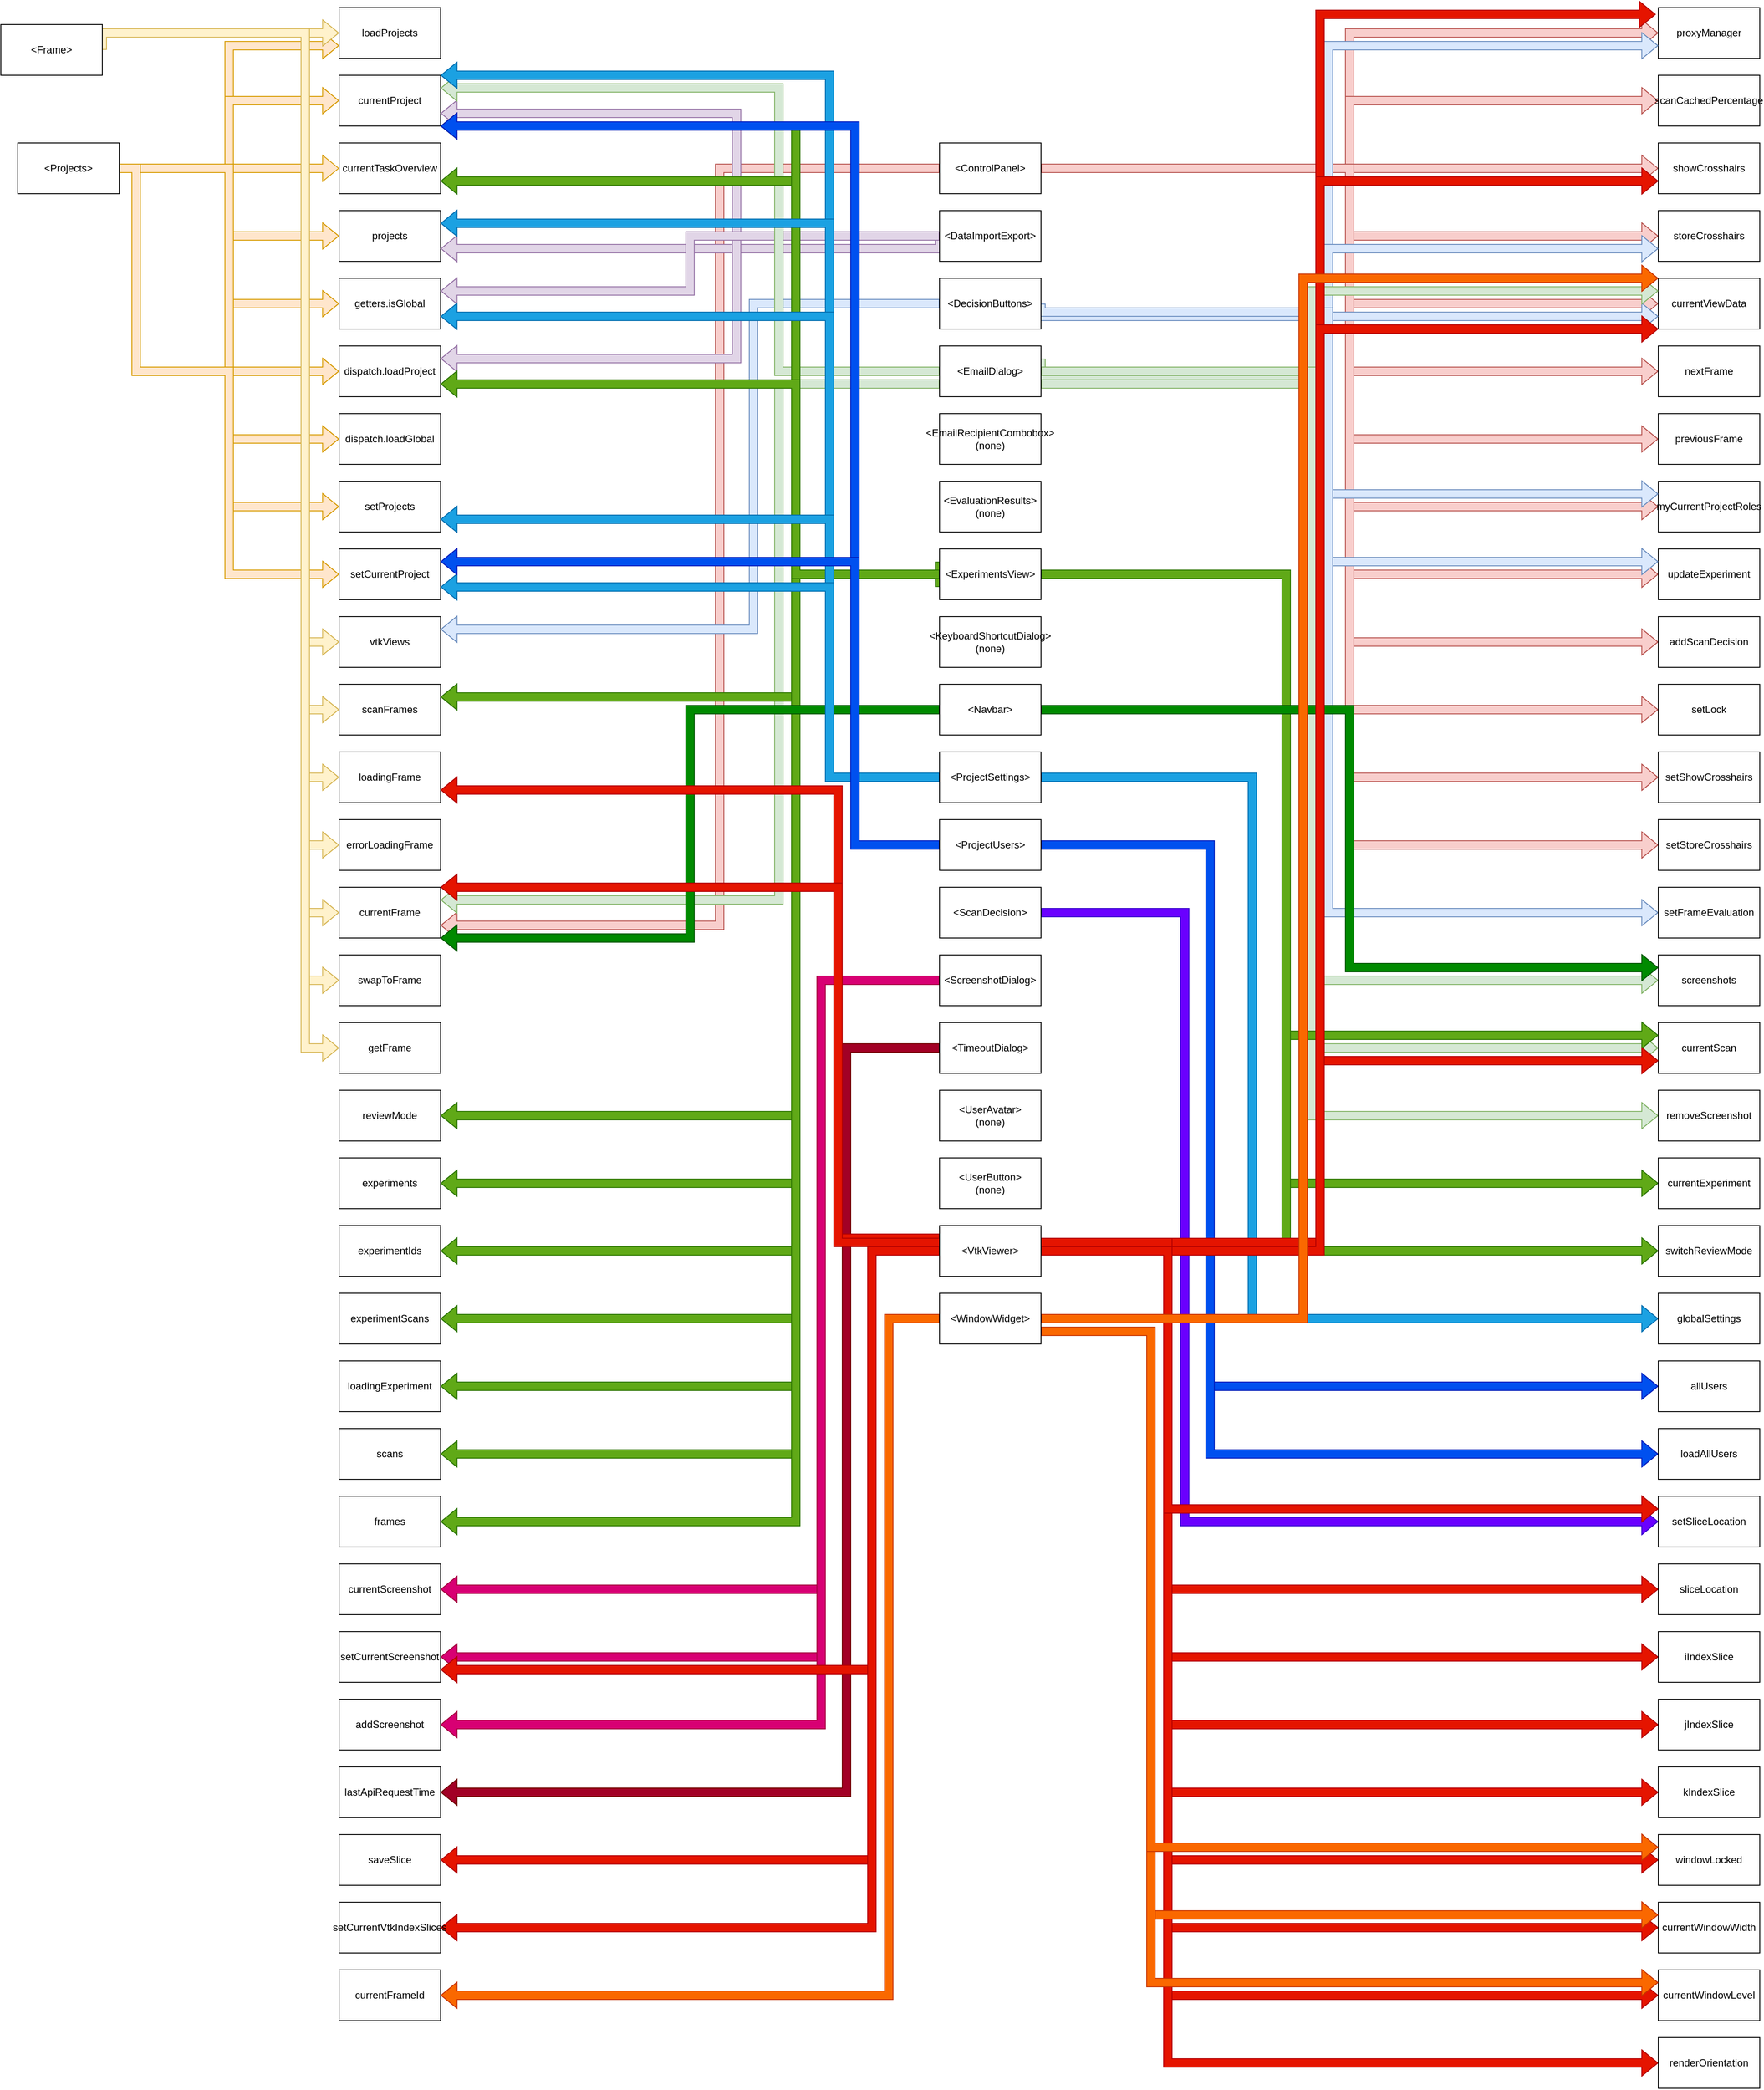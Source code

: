 <mxfile version="20.3.0" type="device"><diagram id="STYCwcufaMYKws5goXI0" name="Page-1"><mxGraphModel dx="2272" dy="865" grid="1" gridSize="10" guides="1" tooltips="1" connect="1" arrows="1" fold="1" page="1" pageScale="1" pageWidth="850" pageHeight="1100" math="0" shadow="0"><root><mxCell id="0"/><mxCell id="1" parent="0"/><mxCell id="YHGuRfukmw5gUgL0pwYY-11" style="edgeStyle=orthogonalEdgeStyle;rounded=0;orthogonalLoop=1;jettySize=auto;html=1;exitX=1;exitY=0.5;exitDx=0;exitDy=0;shape=flexArrow;fillColor=#ffe6cc;strokeColor=#d79b00;entryX=0;entryY=0.75;entryDx=0;entryDy=0;" parent="1" source="YHGuRfukmw5gUgL0pwYY-1" target="YHGuRfukmw5gUgL0pwYY-2" edge="1"><mxGeometry relative="1" as="geometry"/></mxCell><mxCell id="YHGuRfukmw5gUgL0pwYY-12" style="edgeStyle=orthogonalEdgeStyle;shape=flexArrow;rounded=0;orthogonalLoop=1;jettySize=auto;html=1;exitX=1;exitY=0.5;exitDx=0;exitDy=0;entryX=0;entryY=0.5;entryDx=0;entryDy=0;fillColor=#ffe6cc;strokeColor=#d79b00;" parent="1" source="YHGuRfukmw5gUgL0pwYY-1" target="YHGuRfukmw5gUgL0pwYY-3" edge="1"><mxGeometry relative="1" as="geometry"/></mxCell><mxCell id="YHGuRfukmw5gUgL0pwYY-14" style="edgeStyle=orthogonalEdgeStyle;shape=flexArrow;rounded=0;orthogonalLoop=1;jettySize=auto;html=1;exitX=1;exitY=0.5;exitDx=0;exitDy=0;entryX=0;entryY=0.5;entryDx=0;entryDy=0;fillColor=#ffe6cc;strokeColor=#d79b00;" parent="1" source="YHGuRfukmw5gUgL0pwYY-1" target="YHGuRfukmw5gUgL0pwYY-4" edge="1"><mxGeometry relative="1" as="geometry"/></mxCell><mxCell id="YHGuRfukmw5gUgL0pwYY-15" style="edgeStyle=orthogonalEdgeStyle;shape=flexArrow;rounded=0;orthogonalLoop=1;jettySize=auto;html=1;exitX=1;exitY=0.5;exitDx=0;exitDy=0;entryX=0;entryY=0.5;entryDx=0;entryDy=0;fillColor=#ffe6cc;strokeColor=#d79b00;" parent="1" source="YHGuRfukmw5gUgL0pwYY-1" target="YHGuRfukmw5gUgL0pwYY-5" edge="1"><mxGeometry relative="1" as="geometry"/></mxCell><mxCell id="YHGuRfukmw5gUgL0pwYY-16" style="edgeStyle=orthogonalEdgeStyle;shape=flexArrow;rounded=0;orthogonalLoop=1;jettySize=auto;html=1;exitX=1;exitY=0.5;exitDx=0;exitDy=0;entryX=0;entryY=0.5;entryDx=0;entryDy=0;fillColor=#ffe6cc;strokeColor=#d79b00;" parent="1" source="YHGuRfukmw5gUgL0pwYY-1" target="YHGuRfukmw5gUgL0pwYY-6" edge="1"><mxGeometry relative="1" as="geometry"/></mxCell><mxCell id="YHGuRfukmw5gUgL0pwYY-17" style="edgeStyle=orthogonalEdgeStyle;shape=flexArrow;rounded=0;orthogonalLoop=1;jettySize=auto;html=1;exitX=1;exitY=0.5;exitDx=0;exitDy=0;entryX=0;entryY=0.5;entryDx=0;entryDy=0;fillColor=#ffe6cc;strokeColor=#d79b00;" parent="1" source="YHGuRfukmw5gUgL0pwYY-1" target="YHGuRfukmw5gUgL0pwYY-7" edge="1"><mxGeometry relative="1" as="geometry"><Array as="points"><mxPoint x="-120" y="230"/><mxPoint x="-120" y="470"/></Array></mxGeometry></mxCell><mxCell id="YHGuRfukmw5gUgL0pwYY-18" style="edgeStyle=orthogonalEdgeStyle;shape=flexArrow;rounded=0;orthogonalLoop=1;jettySize=auto;html=1;exitX=1;exitY=0.5;exitDx=0;exitDy=0;entryX=0;entryY=0.5;entryDx=0;entryDy=0;fillColor=#ffe6cc;strokeColor=#d79b00;" parent="1" source="YHGuRfukmw5gUgL0pwYY-1" target="YHGuRfukmw5gUgL0pwYY-8" edge="1"><mxGeometry relative="1" as="geometry"/></mxCell><mxCell id="YHGuRfukmw5gUgL0pwYY-19" style="edgeStyle=orthogonalEdgeStyle;shape=flexArrow;rounded=0;orthogonalLoop=1;jettySize=auto;html=1;exitX=1;exitY=0.5;exitDx=0;exitDy=0;entryX=0;entryY=0.5;entryDx=0;entryDy=0;fillColor=#ffe6cc;strokeColor=#d79b00;" parent="1" source="YHGuRfukmw5gUgL0pwYY-1" target="YHGuRfukmw5gUgL0pwYY-9" edge="1"><mxGeometry relative="1" as="geometry"/></mxCell><mxCell id="YHGuRfukmw5gUgL0pwYY-20" style="edgeStyle=orthogonalEdgeStyle;shape=flexArrow;rounded=0;orthogonalLoop=1;jettySize=auto;html=1;exitX=1;exitY=0.5;exitDx=0;exitDy=0;entryX=0;entryY=0.5;entryDx=0;entryDy=0;fillColor=#ffe6cc;strokeColor=#d79b00;" parent="1" source="YHGuRfukmw5gUgL0pwYY-1" target="YHGuRfukmw5gUgL0pwYY-10" edge="1"><mxGeometry relative="1" as="geometry"><Array as="points"><mxPoint x="-230" y="230"/><mxPoint x="-230" y="470"/><mxPoint x="-120" y="470"/><mxPoint x="-120" y="710"/></Array></mxGeometry></mxCell><mxCell id="YHGuRfukmw5gUgL0pwYY-1" value="&amp;lt;Projects&amp;gt;" style="rounded=0;whiteSpace=wrap;html=1;" parent="1" vertex="1"><mxGeometry x="-370" y="200" width="120" height="60" as="geometry"/></mxCell><mxCell id="YHGuRfukmw5gUgL0pwYY-2" value="loadProjects" style="rounded=0;whiteSpace=wrap;html=1;" parent="1" vertex="1"><mxGeometry x="10" y="40" width="120" height="60" as="geometry"/></mxCell><mxCell id="YHGuRfukmw5gUgL0pwYY-3" value="currentProject" style="rounded=0;whiteSpace=wrap;html=1;" parent="1" vertex="1"><mxGeometry x="10" y="120" width="120" height="60" as="geometry"/></mxCell><mxCell id="YHGuRfukmw5gUgL0pwYY-4" value="currentTaskOverview" style="rounded=0;whiteSpace=wrap;html=1;" parent="1" vertex="1"><mxGeometry x="10" y="200" width="120" height="60" as="geometry"/></mxCell><mxCell id="YHGuRfukmw5gUgL0pwYY-5" value="projects" style="rounded=0;whiteSpace=wrap;html=1;" parent="1" vertex="1"><mxGeometry x="10" y="280" width="120" height="60" as="geometry"/></mxCell><mxCell id="YHGuRfukmw5gUgL0pwYY-6" value="getters.isGlobal" style="rounded=0;whiteSpace=wrap;html=1;" parent="1" vertex="1"><mxGeometry x="10" y="360" width="120" height="60" as="geometry"/></mxCell><mxCell id="YHGuRfukmw5gUgL0pwYY-7" value="dispatch.loadProject" style="rounded=0;whiteSpace=wrap;html=1;" parent="1" vertex="1"><mxGeometry x="10" y="440" width="120" height="60" as="geometry"/></mxCell><mxCell id="YHGuRfukmw5gUgL0pwYY-8" value="dispatch.loadGlobal" style="rounded=0;whiteSpace=wrap;html=1;" parent="1" vertex="1"><mxGeometry x="10" y="520" width="120" height="60" as="geometry"/></mxCell><mxCell id="YHGuRfukmw5gUgL0pwYY-9" value="setProjects" style="rounded=0;whiteSpace=wrap;html=1;" parent="1" vertex="1"><mxGeometry x="10" y="600" width="120" height="60" as="geometry"/></mxCell><mxCell id="YHGuRfukmw5gUgL0pwYY-10" value="setCurrentProject" style="rounded=0;whiteSpace=wrap;html=1;" parent="1" vertex="1"><mxGeometry x="10" y="680" width="120" height="60" as="geometry"/></mxCell><mxCell id="YHGuRfukmw5gUgL0pwYY-23" style="edgeStyle=orthogonalEdgeStyle;shape=flexArrow;rounded=0;orthogonalLoop=1;jettySize=auto;html=1;exitX=1;exitY=0.5;exitDx=0;exitDy=0;fillColor=#fff2cc;strokeColor=#d6b656;" parent="1" source="YHGuRfukmw5gUgL0pwYY-21" target="YHGuRfukmw5gUgL0pwYY-22" edge="1"><mxGeometry relative="1" as="geometry"><Array as="points"><mxPoint x="-270" y="70"/><mxPoint x="-30" y="70"/><mxPoint x="-30" y="790"/></Array></mxGeometry></mxCell><mxCell id="YHGuRfukmw5gUgL0pwYY-25" style="edgeStyle=orthogonalEdgeStyle;shape=flexArrow;rounded=0;orthogonalLoop=1;jettySize=auto;html=1;exitX=1;exitY=0.5;exitDx=0;exitDy=0;entryX=0;entryY=0.5;entryDx=0;entryDy=0;fillColor=#fff2cc;strokeColor=#d6b656;" parent="1" source="YHGuRfukmw5gUgL0pwYY-21" target="YHGuRfukmw5gUgL0pwYY-24" edge="1"><mxGeometry relative="1" as="geometry"><Array as="points"><mxPoint x="-270" y="70"/><mxPoint x="-30" y="70"/><mxPoint x="-30" y="870"/></Array></mxGeometry></mxCell><mxCell id="YHGuRfukmw5gUgL0pwYY-29" style="edgeStyle=orthogonalEdgeStyle;shape=flexArrow;rounded=0;orthogonalLoop=1;jettySize=auto;html=1;exitX=1;exitY=0.5;exitDx=0;exitDy=0;entryX=0;entryY=0.5;entryDx=0;entryDy=0;fillColor=#fff2cc;strokeColor=#d6b656;" parent="1" source="YHGuRfukmw5gUgL0pwYY-21" target="YHGuRfukmw5gUgL0pwYY-26" edge="1"><mxGeometry relative="1" as="geometry"><Array as="points"><mxPoint x="-270" y="70"/><mxPoint x="-30" y="70"/><mxPoint x="-30" y="950"/></Array></mxGeometry></mxCell><mxCell id="YHGuRfukmw5gUgL0pwYY-30" style="edgeStyle=orthogonalEdgeStyle;shape=flexArrow;rounded=0;orthogonalLoop=1;jettySize=auto;html=1;exitX=1;exitY=0.5;exitDx=0;exitDy=0;entryX=0;entryY=0.5;entryDx=0;entryDy=0;fillColor=#fff2cc;strokeColor=#d6b656;" parent="1" source="YHGuRfukmw5gUgL0pwYY-21" target="YHGuRfukmw5gUgL0pwYY-27" edge="1"><mxGeometry relative="1" as="geometry"><Array as="points"><mxPoint x="-270" y="70"/><mxPoint x="-30" y="70"/><mxPoint x="-30" y="1030"/></Array></mxGeometry></mxCell><mxCell id="YHGuRfukmw5gUgL0pwYY-31" style="edgeStyle=orthogonalEdgeStyle;shape=flexArrow;rounded=0;orthogonalLoop=1;jettySize=auto;html=1;exitX=1;exitY=0.5;exitDx=0;exitDy=0;entryX=0;entryY=0.5;entryDx=0;entryDy=0;fillColor=#fff2cc;strokeColor=#d6b656;" parent="1" source="YHGuRfukmw5gUgL0pwYY-21" target="YHGuRfukmw5gUgL0pwYY-28" edge="1"><mxGeometry relative="1" as="geometry"><Array as="points"><mxPoint x="-270" y="70"/><mxPoint x="-30" y="70"/><mxPoint x="-30" y="1110"/></Array></mxGeometry></mxCell><mxCell id="YHGuRfukmw5gUgL0pwYY-32" style="edgeStyle=orthogonalEdgeStyle;shape=flexArrow;rounded=0;orthogonalLoop=1;jettySize=auto;html=1;entryX=0;entryY=0.5;entryDx=0;entryDy=0;fillColor=#fff2cc;strokeColor=#d6b656;" parent="1" target="YHGuRfukmw5gUgL0pwYY-2" edge="1" source="YHGuRfukmw5gUgL0pwYY-21"><mxGeometry relative="1" as="geometry"><mxPoint x="710" y="150" as="sourcePoint"/><Array as="points"><mxPoint x="-190" y="70"/><mxPoint x="-190" y="70"/></Array></mxGeometry></mxCell><mxCell id="YHGuRfukmw5gUgL0pwYY-35" style="edgeStyle=orthogonalEdgeStyle;shape=flexArrow;rounded=0;orthogonalLoop=1;jettySize=auto;html=1;exitX=1;exitY=0.5;exitDx=0;exitDy=0;entryX=0;entryY=0.5;entryDx=0;entryDy=0;fillColor=#fff2cc;strokeColor=#d6b656;" parent="1" source="YHGuRfukmw5gUgL0pwYY-21" target="YHGuRfukmw5gUgL0pwYY-33" edge="1"><mxGeometry relative="1" as="geometry"><Array as="points"><mxPoint x="-270" y="70"/><mxPoint x="-30" y="70"/><mxPoint x="-30" y="1190"/></Array></mxGeometry></mxCell><mxCell id="YHGuRfukmw5gUgL0pwYY-36" style="edgeStyle=orthogonalEdgeStyle;shape=flexArrow;rounded=0;orthogonalLoop=1;jettySize=auto;html=1;exitX=1;exitY=0.5;exitDx=0;exitDy=0;entryX=0;entryY=0.5;entryDx=0;entryDy=0;fillColor=#fff2cc;strokeColor=#d6b656;" parent="1" source="YHGuRfukmw5gUgL0pwYY-21" target="YHGuRfukmw5gUgL0pwYY-34" edge="1"><mxGeometry relative="1" as="geometry"><Array as="points"><mxPoint x="-270" y="70"/><mxPoint x="-30" y="70"/><mxPoint x="-30" y="1270"/></Array></mxGeometry></mxCell><mxCell id="YHGuRfukmw5gUgL0pwYY-21" value="&amp;lt;Frame&amp;gt;" style="rounded=0;whiteSpace=wrap;html=1;" parent="1" vertex="1"><mxGeometry x="-390" y="60" width="120" height="60" as="geometry"/></mxCell><mxCell id="YHGuRfukmw5gUgL0pwYY-22" value="vtkViews" style="rounded=0;whiteSpace=wrap;html=1;" parent="1" vertex="1"><mxGeometry x="10" y="760" width="120" height="60" as="geometry"/></mxCell><mxCell id="YHGuRfukmw5gUgL0pwYY-24" value="scanFrames" style="rounded=0;whiteSpace=wrap;html=1;" parent="1" vertex="1"><mxGeometry x="10" y="840" width="120" height="60" as="geometry"/></mxCell><mxCell id="YHGuRfukmw5gUgL0pwYY-26" value="loadingFrame" style="rounded=0;whiteSpace=wrap;html=1;" parent="1" vertex="1"><mxGeometry x="10" y="920" width="120" height="60" as="geometry"/></mxCell><mxCell id="YHGuRfukmw5gUgL0pwYY-27" value="errorLoadingFrame" style="rounded=0;whiteSpace=wrap;html=1;" parent="1" vertex="1"><mxGeometry x="10" y="1000" width="120" height="60" as="geometry"/></mxCell><mxCell id="YHGuRfukmw5gUgL0pwYY-28" value="currentFrame" style="rounded=0;whiteSpace=wrap;html=1;" parent="1" vertex="1"><mxGeometry x="10" y="1080" width="120" height="60" as="geometry"/></mxCell><mxCell id="YHGuRfukmw5gUgL0pwYY-33" value="swapToFrame" style="rounded=0;whiteSpace=wrap;html=1;" parent="1" vertex="1"><mxGeometry x="10" y="1160" width="120" height="60" as="geometry"/></mxCell><mxCell id="YHGuRfukmw5gUgL0pwYY-34" value="getFrame" style="rounded=0;whiteSpace=wrap;html=1;" parent="1" vertex="1"><mxGeometry x="10" y="1240" width="120" height="60" as="geometry"/></mxCell><mxCell id="YHGuRfukmw5gUgL0pwYY-39" style="edgeStyle=orthogonalEdgeStyle;shape=flexArrow;rounded=0;orthogonalLoop=1;jettySize=auto;html=1;exitX=1;exitY=0.5;exitDx=0;exitDy=0;entryX=0;entryY=0.5;entryDx=0;entryDy=0;fillColor=#f8cecc;strokeColor=#b85450;" parent="1" source="YHGuRfukmw5gUgL0pwYY-37" target="YHGuRfukmw5gUgL0pwYY-38" edge="1"><mxGeometry relative="1" as="geometry"/></mxCell><mxCell id="YHGuRfukmw5gUgL0pwYY-47" style="edgeStyle=orthogonalEdgeStyle;shape=flexArrow;rounded=0;orthogonalLoop=1;jettySize=auto;html=1;exitX=1;exitY=0.5;exitDx=0;exitDy=0;entryX=0;entryY=0.5;entryDx=0;entryDy=0;fillColor=#f8cecc;strokeColor=#b85450;" parent="1" source="YHGuRfukmw5gUgL0pwYY-37" target="YHGuRfukmw5gUgL0pwYY-41" edge="1"><mxGeometry relative="1" as="geometry"/></mxCell><mxCell id="YHGuRfukmw5gUgL0pwYY-48" style="edgeStyle=orthogonalEdgeStyle;shape=flexArrow;rounded=0;orthogonalLoop=1;jettySize=auto;html=1;exitX=1;exitY=0.5;exitDx=0;exitDy=0;fillColor=#f8cecc;strokeColor=#b85450;" parent="1" source="YHGuRfukmw5gUgL0pwYY-37" target="YHGuRfukmw5gUgL0pwYY-40" edge="1"><mxGeometry relative="1" as="geometry"/></mxCell><mxCell id="YHGuRfukmw5gUgL0pwYY-49" style="edgeStyle=orthogonalEdgeStyle;shape=flexArrow;rounded=0;orthogonalLoop=1;jettySize=auto;html=1;exitX=1;exitY=0.5;exitDx=0;exitDy=0;entryX=0;entryY=0.5;entryDx=0;entryDy=0;fillColor=#f8cecc;strokeColor=#b85450;" parent="1" source="YHGuRfukmw5gUgL0pwYY-37" target="YHGuRfukmw5gUgL0pwYY-42" edge="1"><mxGeometry relative="1" as="geometry"/></mxCell><mxCell id="YHGuRfukmw5gUgL0pwYY-50" style="edgeStyle=orthogonalEdgeStyle;shape=flexArrow;rounded=0;orthogonalLoop=1;jettySize=auto;html=1;exitX=1;exitY=0.5;exitDx=0;exitDy=0;entryX=0;entryY=0.5;entryDx=0;entryDy=0;fillColor=#f8cecc;strokeColor=#b85450;" parent="1" source="YHGuRfukmw5gUgL0pwYY-37" target="YHGuRfukmw5gUgL0pwYY-43" edge="1"><mxGeometry relative="1" as="geometry"/></mxCell><mxCell id="YHGuRfukmw5gUgL0pwYY-51" style="edgeStyle=orthogonalEdgeStyle;shape=flexArrow;rounded=0;orthogonalLoop=1;jettySize=auto;html=1;exitX=1;exitY=0.5;exitDx=0;exitDy=0;entryX=0;entryY=0.5;entryDx=0;entryDy=0;fillColor=#f8cecc;strokeColor=#b85450;" parent="1" source="YHGuRfukmw5gUgL0pwYY-37" target="YHGuRfukmw5gUgL0pwYY-44" edge="1"><mxGeometry relative="1" as="geometry"/></mxCell><mxCell id="YHGuRfukmw5gUgL0pwYY-52" style="edgeStyle=orthogonalEdgeStyle;shape=flexArrow;rounded=0;orthogonalLoop=1;jettySize=auto;html=1;exitX=1;exitY=0.5;exitDx=0;exitDy=0;entryX=0;entryY=0.5;entryDx=0;entryDy=0;fillColor=#f8cecc;strokeColor=#b85450;" parent="1" source="YHGuRfukmw5gUgL0pwYY-37" target="YHGuRfukmw5gUgL0pwYY-45" edge="1"><mxGeometry relative="1" as="geometry"/></mxCell><mxCell id="YHGuRfukmw5gUgL0pwYY-53" style="edgeStyle=orthogonalEdgeStyle;shape=flexArrow;rounded=0;orthogonalLoop=1;jettySize=auto;html=1;exitX=1;exitY=0.5;exitDx=0;exitDy=0;entryX=0;entryY=0.5;entryDx=0;entryDy=0;fillColor=#f8cecc;strokeColor=#b85450;" parent="1" source="YHGuRfukmw5gUgL0pwYY-37" target="YHGuRfukmw5gUgL0pwYY-46" edge="1"><mxGeometry relative="1" as="geometry"/></mxCell><mxCell id="YHGuRfukmw5gUgL0pwYY-54" style="edgeStyle=orthogonalEdgeStyle;shape=flexArrow;rounded=0;orthogonalLoop=1;jettySize=auto;html=1;exitX=0;exitY=0.5;exitDx=0;exitDy=0;entryX=1;entryY=0.75;entryDx=0;entryDy=0;fillColor=#f8cecc;strokeColor=#b85450;" parent="1" source="YHGuRfukmw5gUgL0pwYY-37" target="YHGuRfukmw5gUgL0pwYY-28" edge="1"><mxGeometry relative="1" as="geometry"><Array as="points"><mxPoint x="460" y="230"/><mxPoint x="460" y="1125"/></Array></mxGeometry></mxCell><mxCell id="YHGuRfukmw5gUgL0pwYY-59" style="edgeStyle=orthogonalEdgeStyle;shape=flexArrow;rounded=0;orthogonalLoop=1;jettySize=auto;html=1;exitX=1;exitY=0.5;exitDx=0;exitDy=0;entryX=0;entryY=0.5;entryDx=0;entryDy=0;fillColor=#f8cecc;strokeColor=#b85450;" parent="1" source="YHGuRfukmw5gUgL0pwYY-37" target="YHGuRfukmw5gUgL0pwYY-58" edge="1"><mxGeometry relative="1" as="geometry"/></mxCell><mxCell id="YHGuRfukmw5gUgL0pwYY-60" style="edgeStyle=orthogonalEdgeStyle;shape=flexArrow;rounded=0;orthogonalLoop=1;jettySize=auto;html=1;exitX=1;exitY=0.5;exitDx=0;exitDy=0;entryX=0;entryY=0.5;entryDx=0;entryDy=0;fillColor=#f8cecc;strokeColor=#b85450;" parent="1" source="YHGuRfukmw5gUgL0pwYY-37" target="YHGuRfukmw5gUgL0pwYY-57" edge="1"><mxGeometry relative="1" as="geometry"/></mxCell><mxCell id="YHGuRfukmw5gUgL0pwYY-64" style="edgeStyle=orthogonalEdgeStyle;shape=flexArrow;rounded=0;orthogonalLoop=1;jettySize=auto;html=1;exitX=1;exitY=0.5;exitDx=0;exitDy=0;entryX=0;entryY=0.5;entryDx=0;entryDy=0;fillColor=#f8cecc;strokeColor=#b85450;" parent="1" source="YHGuRfukmw5gUgL0pwYY-37" target="YHGuRfukmw5gUgL0pwYY-61" edge="1"><mxGeometry relative="1" as="geometry"/></mxCell><mxCell id="YHGuRfukmw5gUgL0pwYY-65" style="edgeStyle=orthogonalEdgeStyle;shape=flexArrow;rounded=0;orthogonalLoop=1;jettySize=auto;html=1;exitX=1;exitY=0.5;exitDx=0;exitDy=0;entryX=0;entryY=0.5;entryDx=0;entryDy=0;fillColor=#f8cecc;strokeColor=#b85450;" parent="1" source="YHGuRfukmw5gUgL0pwYY-37" target="YHGuRfukmw5gUgL0pwYY-62" edge="1"><mxGeometry relative="1" as="geometry"/></mxCell><mxCell id="YHGuRfukmw5gUgL0pwYY-66" style="edgeStyle=orthogonalEdgeStyle;shape=flexArrow;rounded=0;orthogonalLoop=1;jettySize=auto;html=1;exitX=1;exitY=0.5;exitDx=0;exitDy=0;entryX=0;entryY=0.5;entryDx=0;entryDy=0;fillColor=#f8cecc;strokeColor=#b85450;" parent="1" source="YHGuRfukmw5gUgL0pwYY-37" target="YHGuRfukmw5gUgL0pwYY-63" edge="1"><mxGeometry relative="1" as="geometry"/></mxCell><mxCell id="YHGuRfukmw5gUgL0pwYY-37" value="&amp;lt;ControlPanel&amp;gt;" style="rounded=0;whiteSpace=wrap;html=1;" parent="1" vertex="1"><mxGeometry x="720" y="200" width="120" height="60" as="geometry"/></mxCell><mxCell id="YHGuRfukmw5gUgL0pwYY-38" value="proxyManager" style="rounded=0;whiteSpace=wrap;html=1;" parent="1" vertex="1"><mxGeometry x="1570" y="40" width="120" height="60" as="geometry"/></mxCell><mxCell id="YHGuRfukmw5gUgL0pwYY-40" value="showCrosshairs" style="rounded=0;whiteSpace=wrap;html=1;" parent="1" vertex="1"><mxGeometry x="1570" y="200" width="120" height="60" as="geometry"/></mxCell><mxCell id="YHGuRfukmw5gUgL0pwYY-41" value="scanCachedPercentage" style="rounded=0;whiteSpace=wrap;html=1;" parent="1" vertex="1"><mxGeometry x="1570" y="120" width="120" height="60" as="geometry"/></mxCell><mxCell id="YHGuRfukmw5gUgL0pwYY-42" value="storeCrosshairs" style="rounded=0;whiteSpace=wrap;html=1;" parent="1" vertex="1"><mxGeometry x="1570" y="280" width="120" height="60" as="geometry"/></mxCell><mxCell id="YHGuRfukmw5gUgL0pwYY-43" value="currentViewData" style="rounded=0;whiteSpace=wrap;html=1;" parent="1" vertex="1"><mxGeometry x="1570" y="360" width="120" height="60" as="geometry"/></mxCell><mxCell id="YHGuRfukmw5gUgL0pwYY-44" value="nextFrame" style="rounded=0;whiteSpace=wrap;html=1;" parent="1" vertex="1"><mxGeometry x="1570" y="440" width="120" height="60" as="geometry"/></mxCell><mxCell id="YHGuRfukmw5gUgL0pwYY-45" value="previousFrame" style="rounded=0;whiteSpace=wrap;html=1;" parent="1" vertex="1"><mxGeometry x="1570" y="520" width="120" height="60" as="geometry"/></mxCell><mxCell id="YHGuRfukmw5gUgL0pwYY-46" value="myCurrentProjectRoles" style="rounded=0;whiteSpace=wrap;html=1;" parent="1" vertex="1"><mxGeometry x="1570" y="600" width="120" height="60" as="geometry"/></mxCell><mxCell id="YHGuRfukmw5gUgL0pwYY-57" value="addScanDecision" style="rounded=0;whiteSpace=wrap;html=1;" parent="1" vertex="1"><mxGeometry x="1570" y="760" width="120" height="60" as="geometry"/></mxCell><mxCell id="YHGuRfukmw5gUgL0pwYY-58" value="updateExperiment" style="rounded=0;whiteSpace=wrap;html=1;" parent="1" vertex="1"><mxGeometry x="1570" y="680" width="120" height="60" as="geometry"/></mxCell><mxCell id="YHGuRfukmw5gUgL0pwYY-61" value="setLock" style="rounded=0;whiteSpace=wrap;html=1;" parent="1" vertex="1"><mxGeometry x="1570" y="840" width="120" height="60" as="geometry"/></mxCell><mxCell id="YHGuRfukmw5gUgL0pwYY-62" value="setShowCrosshairs" style="rounded=0;whiteSpace=wrap;html=1;" parent="1" vertex="1"><mxGeometry x="1570" y="920" width="120" height="60" as="geometry"/></mxCell><mxCell id="YHGuRfukmw5gUgL0pwYY-63" value="setStoreCrosshairs" style="rounded=0;whiteSpace=wrap;html=1;" parent="1" vertex="1"><mxGeometry x="1570" y="1000" width="120" height="60" as="geometry"/></mxCell><mxCell id="YHGuRfukmw5gUgL0pwYY-68" style="edgeStyle=orthogonalEdgeStyle;shape=flexArrow;rounded=0;orthogonalLoop=1;jettySize=auto;html=1;exitX=0;exitY=0.5;exitDx=0;exitDy=0;entryX=1;entryY=0.75;entryDx=0;entryDy=0;fillColor=#e1d5e7;strokeColor=#9673a6;" parent="1" source="YHGuRfukmw5gUgL0pwYY-67" target="YHGuRfukmw5gUgL0pwYY-3" edge="1"><mxGeometry relative="1" as="geometry"><Array as="points"><mxPoint x="480" y="310"/><mxPoint x="480" y="165"/></Array></mxGeometry></mxCell><mxCell id="YHGuRfukmw5gUgL0pwYY-69" style="edgeStyle=orthogonalEdgeStyle;shape=flexArrow;rounded=0;orthogonalLoop=1;jettySize=auto;html=1;exitX=0;exitY=0.5;exitDx=0;exitDy=0;entryX=1;entryY=0.75;entryDx=0;entryDy=0;fillColor=#e1d5e7;strokeColor=#9673a6;" parent="1" source="YHGuRfukmw5gUgL0pwYY-67" target="YHGuRfukmw5gUgL0pwYY-5" edge="1"><mxGeometry relative="1" as="geometry"><Array as="points"><mxPoint x="720" y="325"/></Array></mxGeometry></mxCell><mxCell id="YHGuRfukmw5gUgL0pwYY-70" style="edgeStyle=orthogonalEdgeStyle;shape=flexArrow;rounded=0;orthogonalLoop=1;jettySize=auto;html=1;exitX=0;exitY=0.5;exitDx=0;exitDy=0;entryX=1;entryY=0.25;entryDx=0;entryDy=0;fillColor=#e1d5e7;strokeColor=#9673a6;" parent="1" source="YHGuRfukmw5gUgL0pwYY-67" target="YHGuRfukmw5gUgL0pwYY-7" edge="1"><mxGeometry relative="1" as="geometry"><Array as="points"><mxPoint x="480" y="310"/><mxPoint x="480" y="455"/></Array></mxGeometry></mxCell><mxCell id="YHGuRfukmw5gUgL0pwYY-71" style="edgeStyle=orthogonalEdgeStyle;shape=flexArrow;rounded=0;orthogonalLoop=1;jettySize=auto;html=1;exitX=0;exitY=0.5;exitDx=0;exitDy=0;entryX=1;entryY=0.25;entryDx=0;entryDy=0;fillColor=#e1d5e7;strokeColor=#9673a6;" parent="1" source="YHGuRfukmw5gUgL0pwYY-67" target="YHGuRfukmw5gUgL0pwYY-6" edge="1"><mxGeometry relative="1" as="geometry"/></mxCell><mxCell id="YHGuRfukmw5gUgL0pwYY-67" value="&amp;lt;DataImportExport&amp;gt;" style="rounded=0;whiteSpace=wrap;html=1;" parent="1" vertex="1"><mxGeometry x="720" y="280" width="120" height="60" as="geometry"/></mxCell><mxCell id="YHGuRfukmw5gUgL0pwYY-73" style="edgeStyle=orthogonalEdgeStyle;shape=flexArrow;rounded=0;orthogonalLoop=1;jettySize=auto;html=1;exitX=1;exitY=0.5;exitDx=0;exitDy=0;entryX=0;entryY=0.75;entryDx=0;entryDy=0;fillColor=#dae8fc;strokeColor=#6c8ebf;" parent="1" source="YHGuRfukmw5gUgL0pwYY-72" target="YHGuRfukmw5gUgL0pwYY-43" edge="1"><mxGeometry relative="1" as="geometry"><Array as="points"><mxPoint x="840" y="405"/></Array></mxGeometry></mxCell><mxCell id="YHGuRfukmw5gUgL0pwYY-76" style="edgeStyle=orthogonalEdgeStyle;shape=flexArrow;rounded=0;orthogonalLoop=1;jettySize=auto;html=1;exitX=1;exitY=0.5;exitDx=0;exitDy=0;entryX=0;entryY=0.75;entryDx=0;entryDy=0;fillColor=#dae8fc;strokeColor=#6c8ebf;" parent="1" source="YHGuRfukmw5gUgL0pwYY-72" target="YHGuRfukmw5gUgL0pwYY-38" edge="1"><mxGeometry relative="1" as="geometry"><Array as="points"><mxPoint x="840" y="400"/><mxPoint x="1180" y="400"/><mxPoint x="1180" y="85"/></Array></mxGeometry></mxCell><mxCell id="YHGuRfukmw5gUgL0pwYY-77" style="edgeStyle=orthogonalEdgeStyle;shape=flexArrow;rounded=0;orthogonalLoop=1;jettySize=auto;html=1;exitX=0;exitY=0.5;exitDx=0;exitDy=0;entryX=1;entryY=0.25;entryDx=0;entryDy=0;fillColor=#dae8fc;strokeColor=#6c8ebf;" parent="1" source="YHGuRfukmw5gUgL0pwYY-72" target="YHGuRfukmw5gUgL0pwYY-22" edge="1"><mxGeometry relative="1" as="geometry"><Array as="points"><mxPoint x="500" y="390"/><mxPoint x="500" y="775"/></Array></mxGeometry></mxCell><mxCell id="YHGuRfukmw5gUgL0pwYY-78" style="edgeStyle=orthogonalEdgeStyle;shape=flexArrow;rounded=0;orthogonalLoop=1;jettySize=auto;html=1;entryX=0;entryY=0.75;entryDx=0;entryDy=0;fillColor=#dae8fc;strokeColor=#6c8ebf;" parent="1" source="YHGuRfukmw5gUgL0pwYY-72" target="YHGuRfukmw5gUgL0pwYY-42" edge="1"><mxGeometry relative="1" as="geometry"><Array as="points"><mxPoint x="1180" y="400"/><mxPoint x="1180" y="325"/></Array></mxGeometry></mxCell><mxCell id="YHGuRfukmw5gUgL0pwYY-79" style="edgeStyle=orthogonalEdgeStyle;shape=flexArrow;rounded=0;orthogonalLoop=1;jettySize=auto;html=1;exitX=1;exitY=0.5;exitDx=0;exitDy=0;entryX=0;entryY=0.25;entryDx=0;entryDy=0;fillColor=#dae8fc;strokeColor=#6c8ebf;" parent="1" source="YHGuRfukmw5gUgL0pwYY-72" target="YHGuRfukmw5gUgL0pwYY-46" edge="1"><mxGeometry relative="1" as="geometry"><Array as="points"><mxPoint x="840" y="400"/><mxPoint x="1180" y="400"/><mxPoint x="1180" y="615"/></Array></mxGeometry></mxCell><mxCell id="YHGuRfukmw5gUgL0pwYY-80" style="edgeStyle=orthogonalEdgeStyle;shape=flexArrow;rounded=0;orthogonalLoop=1;jettySize=auto;html=1;exitX=1;exitY=0.5;exitDx=0;exitDy=0;entryX=0;entryY=0.25;entryDx=0;entryDy=0;fillColor=#dae8fc;strokeColor=#6c8ebf;" parent="1" source="YHGuRfukmw5gUgL0pwYY-72" target="YHGuRfukmw5gUgL0pwYY-58" edge="1"><mxGeometry relative="1" as="geometry"><Array as="points"><mxPoint x="840" y="400"/><mxPoint x="1180" y="400"/><mxPoint x="1180" y="695"/></Array></mxGeometry></mxCell><mxCell id="YHGuRfukmw5gUgL0pwYY-82" style="edgeStyle=orthogonalEdgeStyle;shape=flexArrow;rounded=0;orthogonalLoop=1;jettySize=auto;html=1;exitX=1;exitY=0.5;exitDx=0;exitDy=0;entryX=0;entryY=0.5;entryDx=0;entryDy=0;fillColor=#dae8fc;strokeColor=#6c8ebf;" parent="1" source="YHGuRfukmw5gUgL0pwYY-72" target="YHGuRfukmw5gUgL0pwYY-81" edge="1"><mxGeometry relative="1" as="geometry"><Array as="points"><mxPoint x="840" y="400"/><mxPoint x="1180" y="400"/><mxPoint x="1180" y="1110"/></Array></mxGeometry></mxCell><mxCell id="YHGuRfukmw5gUgL0pwYY-72" value="&amp;lt;DecisionButtons&amp;gt;" style="rounded=0;whiteSpace=wrap;html=1;" parent="1" vertex="1"><mxGeometry x="720" y="360" width="120" height="60" as="geometry"/></mxCell><mxCell id="YHGuRfukmw5gUgL0pwYY-81" value="setFrameEvaluation" style="rounded=0;whiteSpace=wrap;html=1;" parent="1" vertex="1"><mxGeometry x="1570" y="1080" width="120" height="60" as="geometry"/></mxCell><mxCell id="YHGuRfukmw5gUgL0pwYY-86" style="edgeStyle=orthogonalEdgeStyle;shape=flexArrow;rounded=0;orthogonalLoop=1;jettySize=auto;html=1;exitX=1;exitY=0.5;exitDx=0;exitDy=0;entryX=0;entryY=0.5;entryDx=0;entryDy=0;fillColor=#d5e8d4;strokeColor=#82b366;" parent="1" source="YHGuRfukmw5gUgL0pwYY-83" target="YHGuRfukmw5gUgL0pwYY-85" edge="1"><mxGeometry relative="1" as="geometry"><Array as="points"><mxPoint x="840" y="480"/><mxPoint x="1160" y="480"/><mxPoint x="1160" y="1190"/></Array></mxGeometry></mxCell><mxCell id="YHGuRfukmw5gUgL0pwYY-87" style="edgeStyle=orthogonalEdgeStyle;shape=flexArrow;rounded=0;orthogonalLoop=1;jettySize=auto;html=1;exitX=1;exitY=0.25;exitDx=0;exitDy=0;entryX=0;entryY=0.25;entryDx=0;entryDy=0;fillColor=#d5e8d4;strokeColor=#82b366;" parent="1" source="YHGuRfukmw5gUgL0pwYY-83" target="YHGuRfukmw5gUgL0pwYY-43" edge="1"><mxGeometry relative="1" as="geometry"><Array as="points"><mxPoint x="840" y="480"/><mxPoint x="1160" y="480"/><mxPoint x="1160" y="375"/></Array></mxGeometry></mxCell><mxCell id="YHGuRfukmw5gUgL0pwYY-89" style="edgeStyle=orthogonalEdgeStyle;shape=flexArrow;rounded=0;orthogonalLoop=1;jettySize=auto;html=1;exitX=0;exitY=0.5;exitDx=0;exitDy=0;entryX=1;entryY=0.25;entryDx=0;entryDy=0;fillColor=#d5e8d4;strokeColor=#82b366;" parent="1" source="YHGuRfukmw5gUgL0pwYY-83" target="YHGuRfukmw5gUgL0pwYY-3" edge="1"><mxGeometry relative="1" as="geometry"><Array as="points"><mxPoint x="530" y="470"/><mxPoint x="530" y="135"/></Array></mxGeometry></mxCell><mxCell id="YHGuRfukmw5gUgL0pwYY-90" style="edgeStyle=orthogonalEdgeStyle;shape=flexArrow;rounded=0;orthogonalLoop=1;jettySize=auto;html=1;exitX=0;exitY=0.75;exitDx=0;exitDy=0;entryX=1;entryY=0.25;entryDx=0;entryDy=0;fillColor=#d5e8d4;strokeColor=#82b366;" parent="1" source="YHGuRfukmw5gUgL0pwYY-83" target="YHGuRfukmw5gUgL0pwYY-28" edge="1"><mxGeometry relative="1" as="geometry"><Array as="points"><mxPoint x="530" y="485"/><mxPoint x="530" y="1095"/></Array></mxGeometry></mxCell><mxCell id="YHGuRfukmw5gUgL0pwYY-91" style="edgeStyle=orthogonalEdgeStyle;shape=flexArrow;rounded=0;orthogonalLoop=1;jettySize=auto;html=1;exitX=1;exitY=0.75;exitDx=0;exitDy=0;entryX=0;entryY=0.5;entryDx=0;entryDy=0;fillColor=#d5e8d4;strokeColor=#82b366;" parent="1" source="YHGuRfukmw5gUgL0pwYY-83" target="YHGuRfukmw5gUgL0pwYY-84" edge="1"><mxGeometry relative="1" as="geometry"><Array as="points"><mxPoint x="1160" y="485"/><mxPoint x="1160" y="1270"/></Array></mxGeometry></mxCell><mxCell id="YHGuRfukmw5gUgL0pwYY-93" style="edgeStyle=orthogonalEdgeStyle;shape=flexArrow;rounded=0;orthogonalLoop=1;jettySize=auto;html=1;exitX=1;exitY=0.5;exitDx=0;exitDy=0;entryX=0;entryY=0.5;entryDx=0;entryDy=0;fillColor=#d5e8d4;strokeColor=#82b366;" parent="1" source="YHGuRfukmw5gUgL0pwYY-83" target="YHGuRfukmw5gUgL0pwYY-92" edge="1"><mxGeometry relative="1" as="geometry"><Array as="points"><mxPoint x="1160" y="470"/><mxPoint x="1160" y="1350"/></Array></mxGeometry></mxCell><mxCell id="YHGuRfukmw5gUgL0pwYY-83" value="&amp;lt;EmailDialog&amp;gt;" style="rounded=0;whiteSpace=wrap;html=1;" parent="1" vertex="1"><mxGeometry x="720" y="440" width="120" height="60" as="geometry"/></mxCell><mxCell id="YHGuRfukmw5gUgL0pwYY-84" value="currentScan" style="rounded=0;whiteSpace=wrap;html=1;" parent="1" vertex="1"><mxGeometry x="1570" y="1240" width="120" height="60" as="geometry"/></mxCell><mxCell id="YHGuRfukmw5gUgL0pwYY-85" value="screenshots" style="rounded=0;whiteSpace=wrap;html=1;" parent="1" vertex="1"><mxGeometry x="1570" y="1160" width="120" height="60" as="geometry"/></mxCell><mxCell id="YHGuRfukmw5gUgL0pwYY-92" value="removeScreenshot" style="rounded=0;whiteSpace=wrap;html=1;" parent="1" vertex="1"><mxGeometry x="1570" y="1320" width="120" height="60" as="geometry"/></mxCell><mxCell id="YHGuRfukmw5gUgL0pwYY-94" value="&amp;lt;EmailRecipientCombobox&amp;gt;&lt;br&gt;(none)" style="rounded=0;whiteSpace=wrap;html=1;" parent="1" vertex="1"><mxGeometry x="720" y="520" width="120" height="60" as="geometry"/></mxCell><mxCell id="YHGuRfukmw5gUgL0pwYY-95" value="&amp;lt;EvaluationResults&amp;gt;&lt;br&gt;(none)" style="rounded=0;whiteSpace=wrap;html=1;" parent="1" vertex="1"><mxGeometry x="720" y="600" width="120" height="60" as="geometry"/></mxCell><mxCell id="YHGuRfukmw5gUgL0pwYY-98" style="edgeStyle=orthogonalEdgeStyle;shape=flexArrow;rounded=0;orthogonalLoop=1;jettySize=auto;html=1;exitX=0;exitY=0.5;exitDx=0;exitDy=0;entryX=1;entryY=0.5;entryDx=0;entryDy=0;fillColor=#60a917;strokeColor=#2D7600;" parent="1" source="YHGuRfukmw5gUgL0pwYY-96" target="YHGuRfukmw5gUgL0pwYY-97" edge="1"><mxGeometry relative="1" as="geometry"><Array as="points"><mxPoint x="550" y="710"/><mxPoint x="550" y="1350"/></Array></mxGeometry></mxCell><mxCell id="YHGuRfukmw5gUgL0pwYY-100" style="edgeStyle=orthogonalEdgeStyle;shape=flexArrow;rounded=0;orthogonalLoop=1;jettySize=auto;html=1;exitX=0;exitY=0.75;exitDx=0;exitDy=0;entryX=1;entryY=0.5;entryDx=0;entryDy=0;fillColor=#60a917;strokeColor=#2D7600;" parent="1" source="YHGuRfukmw5gUgL0pwYY-96" target="YHGuRfukmw5gUgL0pwYY-99" edge="1"><mxGeometry relative="1" as="geometry"><Array as="points"><mxPoint x="720" y="710"/><mxPoint x="550" y="710"/><mxPoint x="550" y="1430"/></Array></mxGeometry></mxCell><mxCell id="YHGuRfukmw5gUgL0pwYY-102" style="edgeStyle=orthogonalEdgeStyle;shape=flexArrow;rounded=0;orthogonalLoop=1;jettySize=auto;html=1;exitX=0;exitY=0.75;exitDx=0;exitDy=0;entryX=1;entryY=0.5;entryDx=0;entryDy=0;fillColor=#60a917;strokeColor=#2D7600;" parent="1" source="YHGuRfukmw5gUgL0pwYY-96" target="YHGuRfukmw5gUgL0pwYY-101" edge="1"><mxGeometry relative="1" as="geometry"><Array as="points"><mxPoint x="720" y="710"/><mxPoint x="550" y="710"/><mxPoint x="550" y="1510"/></Array></mxGeometry></mxCell><mxCell id="YHGuRfukmw5gUgL0pwYY-104" style="edgeStyle=orthogonalEdgeStyle;shape=flexArrow;rounded=0;orthogonalLoop=1;jettySize=auto;html=1;exitX=0;exitY=0.75;exitDx=0;exitDy=0;entryX=1;entryY=0.5;entryDx=0;entryDy=0;fillColor=#60a917;strokeColor=#2D7600;" parent="1" source="YHGuRfukmw5gUgL0pwYY-96" target="YHGuRfukmw5gUgL0pwYY-103" edge="1"><mxGeometry relative="1" as="geometry"><Array as="points"><mxPoint x="720" y="710"/><mxPoint x="550" y="710"/><mxPoint x="550" y="1590"/></Array></mxGeometry></mxCell><mxCell id="YHGuRfukmw5gUgL0pwYY-106" style="edgeStyle=orthogonalEdgeStyle;shape=flexArrow;rounded=0;orthogonalLoop=1;jettySize=auto;html=1;exitX=0;exitY=0.75;exitDx=0;exitDy=0;entryX=1;entryY=0.5;entryDx=0;entryDy=0;fillColor=#60a917;strokeColor=#2D7600;" parent="1" source="YHGuRfukmw5gUgL0pwYY-96" target="YHGuRfukmw5gUgL0pwYY-105" edge="1"><mxGeometry relative="1" as="geometry"><Array as="points"><mxPoint x="720" y="710"/><mxPoint x="550" y="710"/><mxPoint x="550" y="1670"/></Array></mxGeometry></mxCell><mxCell id="YHGuRfukmw5gUgL0pwYY-108" style="edgeStyle=orthogonalEdgeStyle;shape=flexArrow;rounded=0;orthogonalLoop=1;jettySize=auto;html=1;exitX=0;exitY=0.75;exitDx=0;exitDy=0;entryX=1;entryY=0.5;entryDx=0;entryDy=0;fillColor=#60a917;strokeColor=#2D7600;" parent="1" source="YHGuRfukmw5gUgL0pwYY-96" target="YHGuRfukmw5gUgL0pwYY-107" edge="1"><mxGeometry relative="1" as="geometry"><Array as="points"><mxPoint x="720" y="710"/><mxPoint x="550" y="710"/><mxPoint x="550" y="1750"/></Array></mxGeometry></mxCell><mxCell id="YHGuRfukmw5gUgL0pwYY-109" style="edgeStyle=orthogonalEdgeStyle;shape=flexArrow;rounded=0;orthogonalLoop=1;jettySize=auto;html=1;exitX=0;exitY=0.5;exitDx=0;exitDy=0;entryX=1;entryY=0.25;entryDx=0;entryDy=0;fillColor=#60a917;strokeColor=#2D7600;" parent="1" source="YHGuRfukmw5gUgL0pwYY-96" target="YHGuRfukmw5gUgL0pwYY-24" edge="1"><mxGeometry relative="1" as="geometry"><Array as="points"><mxPoint x="550" y="710"/><mxPoint x="550" y="855"/></Array></mxGeometry></mxCell><mxCell id="YHGuRfukmw5gUgL0pwYY-111" style="edgeStyle=orthogonalEdgeStyle;shape=flexArrow;rounded=0;orthogonalLoop=1;jettySize=auto;html=1;exitX=0;exitY=0.75;exitDx=0;exitDy=0;entryX=1;entryY=0.5;entryDx=0;entryDy=0;fillColor=#60a917;strokeColor=#2D7600;" parent="1" source="YHGuRfukmw5gUgL0pwYY-96" target="YHGuRfukmw5gUgL0pwYY-110" edge="1"><mxGeometry relative="1" as="geometry"><Array as="points"><mxPoint x="720" y="710"/><mxPoint x="550" y="710"/><mxPoint x="550" y="1830"/></Array></mxGeometry></mxCell><mxCell id="YHGuRfukmw5gUgL0pwYY-112" style="edgeStyle=orthogonalEdgeStyle;shape=flexArrow;rounded=0;orthogonalLoop=1;jettySize=auto;html=1;exitX=0;exitY=0.25;exitDx=0;exitDy=0;entryX=1;entryY=0.75;entryDx=0;entryDy=0;fillColor=#60a917;strokeColor=#2D7600;" parent="1" source="YHGuRfukmw5gUgL0pwYY-96" target="YHGuRfukmw5gUgL0pwYY-4" edge="1"><mxGeometry relative="1" as="geometry"><Array as="points"><mxPoint x="720" y="710"/><mxPoint x="550" y="710"/><mxPoint x="550" y="245"/></Array></mxGeometry></mxCell><mxCell id="YHGuRfukmw5gUgL0pwYY-113" style="edgeStyle=orthogonalEdgeStyle;shape=flexArrow;rounded=0;orthogonalLoop=1;jettySize=auto;html=1;exitX=0;exitY=0.25;exitDx=0;exitDy=0;entryX=1;entryY=1;entryDx=0;entryDy=0;fillColor=#60a917;strokeColor=#2D7600;" parent="1" source="YHGuRfukmw5gUgL0pwYY-96" target="YHGuRfukmw5gUgL0pwYY-3" edge="1"><mxGeometry relative="1" as="geometry"><Array as="points"><mxPoint x="720" y="710"/><mxPoint x="550" y="710"/><mxPoint x="550" y="180"/></Array></mxGeometry></mxCell><mxCell id="YHGuRfukmw5gUgL0pwYY-114" style="edgeStyle=orthogonalEdgeStyle;shape=flexArrow;rounded=0;orthogonalLoop=1;jettySize=auto;html=1;exitX=1;exitY=0.5;exitDx=0;exitDy=0;entryX=0;entryY=0.25;entryDx=0;entryDy=0;fillColor=#60a917;strokeColor=#2D7600;" parent="1" source="YHGuRfukmw5gUgL0pwYY-96" target="YHGuRfukmw5gUgL0pwYY-84" edge="1"><mxGeometry relative="1" as="geometry"><Array as="points"><mxPoint x="1130" y="710"/><mxPoint x="1130" y="1255"/></Array></mxGeometry></mxCell><mxCell id="YHGuRfukmw5gUgL0pwYY-116" style="edgeStyle=orthogonalEdgeStyle;shape=flexArrow;rounded=0;orthogonalLoop=1;jettySize=auto;html=1;exitX=1;exitY=0.5;exitDx=0;exitDy=0;entryX=0;entryY=0.5;entryDx=0;entryDy=0;fillColor=#60a917;strokeColor=#2D7600;" parent="1" source="YHGuRfukmw5gUgL0pwYY-96" target="YHGuRfukmw5gUgL0pwYY-115" edge="1"><mxGeometry relative="1" as="geometry"><Array as="points"><mxPoint x="1130" y="710"/><mxPoint x="1130" y="1430"/></Array></mxGeometry></mxCell><mxCell id="YHGuRfukmw5gUgL0pwYY-118" style="edgeStyle=orthogonalEdgeStyle;shape=flexArrow;rounded=0;orthogonalLoop=1;jettySize=auto;html=1;exitX=1;exitY=0.5;exitDx=0;exitDy=0;entryX=0;entryY=0.5;entryDx=0;entryDy=0;fillColor=#60a917;strokeColor=#2D7600;" parent="1" source="YHGuRfukmw5gUgL0pwYY-96" target="YHGuRfukmw5gUgL0pwYY-117" edge="1"><mxGeometry relative="1" as="geometry"><Array as="points"><mxPoint x="1130" y="710"/><mxPoint x="1130" y="1510"/></Array></mxGeometry></mxCell><mxCell id="YHGuRfukmw5gUgL0pwYY-119" style="edgeStyle=orthogonalEdgeStyle;shape=flexArrow;rounded=0;orthogonalLoop=1;jettySize=auto;html=1;exitX=0;exitY=0.5;exitDx=0;exitDy=0;entryX=1;entryY=0.75;entryDx=0;entryDy=0;fillColor=#60a917;strokeColor=#2D7600;" parent="1" source="YHGuRfukmw5gUgL0pwYY-96" target="YHGuRfukmw5gUgL0pwYY-7" edge="1"><mxGeometry relative="1" as="geometry"><Array as="points"><mxPoint x="550" y="710"/><mxPoint x="550" y="485"/></Array></mxGeometry></mxCell><mxCell id="YHGuRfukmw5gUgL0pwYY-96" value="&amp;lt;ExperimentsView&amp;gt;" style="rounded=0;whiteSpace=wrap;html=1;" parent="1" vertex="1"><mxGeometry x="720" y="680" width="120" height="60" as="geometry"/></mxCell><mxCell id="YHGuRfukmw5gUgL0pwYY-97" value="reviewMode" style="rounded=0;whiteSpace=wrap;html=1;" parent="1" vertex="1"><mxGeometry x="10" y="1320" width="120" height="60" as="geometry"/></mxCell><mxCell id="YHGuRfukmw5gUgL0pwYY-99" value="experiments" style="rounded=0;whiteSpace=wrap;html=1;" parent="1" vertex="1"><mxGeometry x="10" y="1400" width="120" height="60" as="geometry"/></mxCell><mxCell id="YHGuRfukmw5gUgL0pwYY-101" value="experimentIds" style="rounded=0;whiteSpace=wrap;html=1;" parent="1" vertex="1"><mxGeometry x="10" y="1480" width="120" height="60" as="geometry"/></mxCell><mxCell id="YHGuRfukmw5gUgL0pwYY-103" value="experimentScans" style="rounded=0;whiteSpace=wrap;html=1;" parent="1" vertex="1"><mxGeometry x="10" y="1560" width="120" height="60" as="geometry"/></mxCell><mxCell id="YHGuRfukmw5gUgL0pwYY-105" value="loadingExperiment" style="rounded=0;whiteSpace=wrap;html=1;" parent="1" vertex="1"><mxGeometry x="10" y="1640" width="120" height="60" as="geometry"/></mxCell><mxCell id="YHGuRfukmw5gUgL0pwYY-107" value="scans" style="rounded=0;whiteSpace=wrap;html=1;" parent="1" vertex="1"><mxGeometry x="10" y="1720" width="120" height="60" as="geometry"/></mxCell><mxCell id="YHGuRfukmw5gUgL0pwYY-110" value="frames" style="rounded=0;whiteSpace=wrap;html=1;" parent="1" vertex="1"><mxGeometry x="10" y="1800" width="120" height="60" as="geometry"/></mxCell><mxCell id="YHGuRfukmw5gUgL0pwYY-115" value="currentExperiment" style="rounded=0;whiteSpace=wrap;html=1;" parent="1" vertex="1"><mxGeometry x="1570" y="1400" width="120" height="60" as="geometry"/></mxCell><mxCell id="YHGuRfukmw5gUgL0pwYY-117" value="switchReviewMode" style="rounded=0;whiteSpace=wrap;html=1;" parent="1" vertex="1"><mxGeometry x="1570" y="1480" width="120" height="60" as="geometry"/></mxCell><mxCell id="YHGuRfukmw5gUgL0pwYY-120" value="&amp;lt;KeyboardShortcutDialog&amp;gt;&lt;br&gt;(none)" style="rounded=0;whiteSpace=wrap;html=1;" parent="1" vertex="1"><mxGeometry x="720" y="760" width="120" height="60" as="geometry"/></mxCell><mxCell id="YHGuRfukmw5gUgL0pwYY-122" style="edgeStyle=orthogonalEdgeStyle;shape=flexArrow;rounded=0;orthogonalLoop=1;jettySize=auto;html=1;entryX=0;entryY=0.25;entryDx=0;entryDy=0;fillColor=#008a00;strokeColor=#005700;" parent="1" source="YHGuRfukmw5gUgL0pwYY-121" target="YHGuRfukmw5gUgL0pwYY-85" edge="1"><mxGeometry relative="1" as="geometry"/></mxCell><mxCell id="YHGuRfukmw5gUgL0pwYY-123" style="edgeStyle=orthogonalEdgeStyle;shape=flexArrow;rounded=0;orthogonalLoop=1;jettySize=auto;html=1;entryX=1;entryY=1;entryDx=0;entryDy=0;fillColor=#008a00;strokeColor=#005700;" parent="1" source="YHGuRfukmw5gUgL0pwYY-121" target="YHGuRfukmw5gUgL0pwYY-28" edge="1"><mxGeometry relative="1" as="geometry"><Array as="points"><mxPoint x="425" y="870"/><mxPoint x="425" y="1140"/></Array></mxGeometry></mxCell><mxCell id="YHGuRfukmw5gUgL0pwYY-121" value="&amp;lt;Navbar&amp;gt;" style="rounded=0;whiteSpace=wrap;html=1;" parent="1" vertex="1"><mxGeometry x="720" y="840" width="120" height="60" as="geometry"/></mxCell><mxCell id="YHGuRfukmw5gUgL0pwYY-125" style="edgeStyle=orthogonalEdgeStyle;shape=flexArrow;rounded=0;orthogonalLoop=1;jettySize=auto;html=1;exitX=0;exitY=0.5;exitDx=0;exitDy=0;entryX=1;entryY=0;entryDx=0;entryDy=0;fillColor=#1ba1e2;strokeColor=#006EAF;" parent="1" source="YHGuRfukmw5gUgL0pwYY-124" target="YHGuRfukmw5gUgL0pwYY-3" edge="1"><mxGeometry relative="1" as="geometry"><Array as="points"><mxPoint x="590" y="950"/><mxPoint x="590" y="120"/></Array></mxGeometry></mxCell><mxCell id="YHGuRfukmw5gUgL0pwYY-127" style="edgeStyle=orthogonalEdgeStyle;shape=flexArrow;rounded=0;orthogonalLoop=1;jettySize=auto;html=1;exitX=1;exitY=0.5;exitDx=0;exitDy=0;entryX=0;entryY=0.5;entryDx=0;entryDy=0;fillColor=#1ba1e2;strokeColor=#006EAF;" parent="1" source="YHGuRfukmw5gUgL0pwYY-124" target="YHGuRfukmw5gUgL0pwYY-126" edge="1"><mxGeometry relative="1" as="geometry"><Array as="points"><mxPoint x="1090" y="950"/><mxPoint x="1090" y="1590"/></Array></mxGeometry></mxCell><mxCell id="YHGuRfukmw5gUgL0pwYY-128" style="edgeStyle=orthogonalEdgeStyle;shape=flexArrow;rounded=0;orthogonalLoop=1;jettySize=auto;html=1;exitX=0;exitY=0.5;exitDx=0;exitDy=0;entryX=1;entryY=0.25;entryDx=0;entryDy=0;fillColor=#1ba1e2;strokeColor=#006EAF;" parent="1" source="YHGuRfukmw5gUgL0pwYY-124" target="YHGuRfukmw5gUgL0pwYY-5" edge="1"><mxGeometry relative="1" as="geometry"><Array as="points"><mxPoint x="590" y="950"/><mxPoint x="590" y="295"/></Array></mxGeometry></mxCell><mxCell id="YHGuRfukmw5gUgL0pwYY-129" style="edgeStyle=orthogonalEdgeStyle;shape=flexArrow;rounded=0;orthogonalLoop=1;jettySize=auto;html=1;exitX=0;exitY=0.5;exitDx=0;exitDy=0;entryX=1;entryY=0.75;entryDx=0;entryDy=0;fillColor=#1ba1e2;strokeColor=#006EAF;" parent="1" source="YHGuRfukmw5gUgL0pwYY-124" target="YHGuRfukmw5gUgL0pwYY-6" edge="1"><mxGeometry relative="1" as="geometry"><Array as="points"><mxPoint x="590" y="950"/><mxPoint x="590" y="405"/></Array></mxGeometry></mxCell><mxCell id="YHGuRfukmw5gUgL0pwYY-130" style="edgeStyle=orthogonalEdgeStyle;shape=flexArrow;rounded=0;orthogonalLoop=1;jettySize=auto;html=1;exitX=0;exitY=0.5;exitDx=0;exitDy=0;entryX=1;entryY=0.75;entryDx=0;entryDy=0;fillColor=#1ba1e2;strokeColor=#006EAF;" parent="1" source="YHGuRfukmw5gUgL0pwYY-124" target="YHGuRfukmw5gUgL0pwYY-9" edge="1"><mxGeometry relative="1" as="geometry"><Array as="points"><mxPoint x="590" y="950"/><mxPoint x="590" y="645"/></Array></mxGeometry></mxCell><mxCell id="YHGuRfukmw5gUgL0pwYY-131" style="edgeStyle=orthogonalEdgeStyle;shape=flexArrow;rounded=0;orthogonalLoop=1;jettySize=auto;html=1;exitX=0;exitY=0.5;exitDx=0;exitDy=0;entryX=1;entryY=0.75;entryDx=0;entryDy=0;fillColor=#1ba1e2;strokeColor=#006EAF;" parent="1" source="YHGuRfukmw5gUgL0pwYY-124" target="YHGuRfukmw5gUgL0pwYY-10" edge="1"><mxGeometry relative="1" as="geometry"><Array as="points"><mxPoint x="590" y="950"/><mxPoint x="590" y="725"/></Array></mxGeometry></mxCell><mxCell id="YHGuRfukmw5gUgL0pwYY-124" value="&amp;lt;ProjectSettings&amp;gt;" style="rounded=0;whiteSpace=wrap;html=1;" parent="1" vertex="1"><mxGeometry x="720" y="920" width="120" height="60" as="geometry"/></mxCell><mxCell id="YHGuRfukmw5gUgL0pwYY-126" value="globalSettings" style="rounded=0;whiteSpace=wrap;html=1;" parent="1" vertex="1"><mxGeometry x="1570" y="1560" width="120" height="60" as="geometry"/></mxCell><mxCell id="YHGuRfukmw5gUgL0pwYY-133" style="edgeStyle=orthogonalEdgeStyle;shape=flexArrow;rounded=0;orthogonalLoop=1;jettySize=auto;html=1;exitX=0;exitY=0.5;exitDx=0;exitDy=0;entryX=1;entryY=1;entryDx=0;entryDy=0;fillColor=#0050ef;strokeColor=#001DBC;" parent="1" source="YHGuRfukmw5gUgL0pwYY-132" target="YHGuRfukmw5gUgL0pwYY-3" edge="1"><mxGeometry relative="1" as="geometry"><Array as="points"><mxPoint x="620" y="1030"/><mxPoint x="620" y="180"/></Array></mxGeometry></mxCell><mxCell id="YHGuRfukmw5gUgL0pwYY-135" style="edgeStyle=orthogonalEdgeStyle;shape=flexArrow;rounded=0;orthogonalLoop=1;jettySize=auto;html=1;exitX=1;exitY=0.5;exitDx=0;exitDy=0;entryX=0;entryY=0.5;entryDx=0;entryDy=0;fillColor=#0050ef;strokeColor=#001DBC;" parent="1" source="YHGuRfukmw5gUgL0pwYY-132" target="YHGuRfukmw5gUgL0pwYY-134" edge="1"><mxGeometry relative="1" as="geometry"><Array as="points"><mxPoint x="1040" y="1030"/><mxPoint x="1040" y="1670"/></Array></mxGeometry></mxCell><mxCell id="YHGuRfukmw5gUgL0pwYY-137" style="edgeStyle=orthogonalEdgeStyle;shape=flexArrow;rounded=0;orthogonalLoop=1;jettySize=auto;html=1;exitX=1;exitY=0.5;exitDx=0;exitDy=0;entryX=0;entryY=0.5;entryDx=0;entryDy=0;fillColor=#0050ef;strokeColor=#001DBC;" parent="1" source="YHGuRfukmw5gUgL0pwYY-132" target="YHGuRfukmw5gUgL0pwYY-136" edge="1"><mxGeometry relative="1" as="geometry"><Array as="points"><mxPoint x="1040" y="1030"/><mxPoint x="1040" y="1750"/></Array></mxGeometry></mxCell><mxCell id="YHGuRfukmw5gUgL0pwYY-138" style="edgeStyle=orthogonalEdgeStyle;shape=flexArrow;rounded=0;orthogonalLoop=1;jettySize=auto;html=1;exitX=0;exitY=0.5;exitDx=0;exitDy=0;entryX=1;entryY=0.25;entryDx=0;entryDy=0;fillColor=#0050ef;strokeColor=#001DBC;" parent="1" source="YHGuRfukmw5gUgL0pwYY-132" target="YHGuRfukmw5gUgL0pwYY-10" edge="1"><mxGeometry relative="1" as="geometry"><Array as="points"><mxPoint x="620" y="1030"/><mxPoint x="620" y="695"/></Array></mxGeometry></mxCell><mxCell id="YHGuRfukmw5gUgL0pwYY-132" value="&amp;lt;ProjectUsers&amp;gt;" style="rounded=0;whiteSpace=wrap;html=1;" parent="1" vertex="1"><mxGeometry x="720" y="1000" width="120" height="60" as="geometry"/></mxCell><mxCell id="YHGuRfukmw5gUgL0pwYY-134" value="allUsers" style="rounded=0;whiteSpace=wrap;html=1;" parent="1" vertex="1"><mxGeometry x="1570" y="1640" width="120" height="60" as="geometry"/></mxCell><mxCell id="YHGuRfukmw5gUgL0pwYY-136" value="loadAllUsers" style="rounded=0;whiteSpace=wrap;html=1;" parent="1" vertex="1"><mxGeometry x="1570" y="1720" width="120" height="60" as="geometry"/></mxCell><mxCell id="YHGuRfukmw5gUgL0pwYY-141" style="edgeStyle=orthogonalEdgeStyle;shape=flexArrow;rounded=0;orthogonalLoop=1;jettySize=auto;html=1;exitX=1;exitY=0.5;exitDx=0;exitDy=0;entryX=0;entryY=0.5;entryDx=0;entryDy=0;fillColor=#6a00ff;strokeColor=#3700CC;" parent="1" source="YHGuRfukmw5gUgL0pwYY-139" target="YHGuRfukmw5gUgL0pwYY-140" edge="1"><mxGeometry relative="1" as="geometry"><Array as="points"><mxPoint x="1010" y="1110"/><mxPoint x="1010" y="1830"/></Array></mxGeometry></mxCell><mxCell id="YHGuRfukmw5gUgL0pwYY-139" value="&amp;lt;ScanDecision&amp;gt;" style="rounded=0;whiteSpace=wrap;html=1;" parent="1" vertex="1"><mxGeometry x="720" y="1080" width="120" height="60" as="geometry"/></mxCell><mxCell id="YHGuRfukmw5gUgL0pwYY-140" value="setSliceLocation" style="rounded=0;whiteSpace=wrap;html=1;" parent="1" vertex="1"><mxGeometry x="1570" y="1800" width="120" height="60" as="geometry"/></mxCell><mxCell id="YHGuRfukmw5gUgL0pwYY-145" style="edgeStyle=orthogonalEdgeStyle;shape=flexArrow;rounded=0;orthogonalLoop=1;jettySize=auto;html=1;exitX=0;exitY=0.5;exitDx=0;exitDy=0;entryX=1;entryY=0.5;entryDx=0;entryDy=0;fillColor=#d80073;strokeColor=#A50040;" parent="1" source="YHGuRfukmw5gUgL0pwYY-142" target="YHGuRfukmw5gUgL0pwYY-143" edge="1"><mxGeometry relative="1" as="geometry"><Array as="points"><mxPoint x="580" y="1190"/><mxPoint x="580" y="1910"/></Array></mxGeometry></mxCell><mxCell id="YHGuRfukmw5gUgL0pwYY-146" style="edgeStyle=orthogonalEdgeStyle;shape=flexArrow;rounded=0;orthogonalLoop=1;jettySize=auto;html=1;exitX=0;exitY=0.5;exitDx=0;exitDy=0;entryX=1;entryY=0.5;entryDx=0;entryDy=0;fillColor=#d80073;strokeColor=#A50040;" parent="1" source="YHGuRfukmw5gUgL0pwYY-142" target="YHGuRfukmw5gUgL0pwYY-144" edge="1"><mxGeometry relative="1" as="geometry"><Array as="points"><mxPoint x="580" y="1190"/><mxPoint x="580" y="1990"/></Array></mxGeometry></mxCell><mxCell id="YHGuRfukmw5gUgL0pwYY-148" style="edgeStyle=orthogonalEdgeStyle;shape=flexArrow;rounded=0;orthogonalLoop=1;jettySize=auto;html=1;exitX=0;exitY=0.5;exitDx=0;exitDy=0;entryX=1;entryY=0.5;entryDx=0;entryDy=0;fillColor=#d80073;strokeColor=#A50040;" parent="1" source="YHGuRfukmw5gUgL0pwYY-142" target="YHGuRfukmw5gUgL0pwYY-147" edge="1"><mxGeometry relative="1" as="geometry"><Array as="points"><mxPoint x="580" y="1190"/><mxPoint x="580" y="2070"/></Array></mxGeometry></mxCell><mxCell id="YHGuRfukmw5gUgL0pwYY-142" value="&amp;lt;ScreenshotDialog&amp;gt;" style="rounded=0;whiteSpace=wrap;html=1;" parent="1" vertex="1"><mxGeometry x="720" y="1160" width="120" height="60" as="geometry"/></mxCell><mxCell id="YHGuRfukmw5gUgL0pwYY-143" value="currentScreenshot" style="rounded=0;whiteSpace=wrap;html=1;" parent="1" vertex="1"><mxGeometry x="10" y="1880" width="120" height="60" as="geometry"/></mxCell><mxCell id="YHGuRfukmw5gUgL0pwYY-144" value="setCurrentScreenshot" style="rounded=0;whiteSpace=wrap;html=1;" parent="1" vertex="1"><mxGeometry x="10" y="1960" width="120" height="60" as="geometry"/></mxCell><mxCell id="YHGuRfukmw5gUgL0pwYY-147" value="addScreenshot" style="rounded=0;whiteSpace=wrap;html=1;" parent="1" vertex="1"><mxGeometry x="10" y="2040" width="120" height="60" as="geometry"/></mxCell><mxCell id="YHGuRfukmw5gUgL0pwYY-151" style="edgeStyle=orthogonalEdgeStyle;shape=flexArrow;rounded=0;orthogonalLoop=1;jettySize=auto;html=1;exitX=0;exitY=0.5;exitDx=0;exitDy=0;entryX=1;entryY=0.5;entryDx=0;entryDy=0;fillColor=#a20025;strokeColor=#6F0000;" parent="1" source="YHGuRfukmw5gUgL0pwYY-149" target="YHGuRfukmw5gUgL0pwYY-150" edge="1"><mxGeometry relative="1" as="geometry"><Array as="points"><mxPoint x="610" y="1270"/><mxPoint x="610" y="2150"/></Array></mxGeometry></mxCell><mxCell id="YHGuRfukmw5gUgL0pwYY-149" value="&amp;lt;TimeoutDialog&amp;gt;" style="rounded=0;whiteSpace=wrap;html=1;" parent="1" vertex="1"><mxGeometry x="720" y="1240" width="120" height="60" as="geometry"/></mxCell><mxCell id="YHGuRfukmw5gUgL0pwYY-150" value="lastApiRequestTime" style="rounded=0;whiteSpace=wrap;html=1;" parent="1" vertex="1"><mxGeometry x="10" y="2120" width="120" height="60" as="geometry"/></mxCell><mxCell id="YHGuRfukmw5gUgL0pwYY-153" value="&amp;lt;UserAvatar&amp;gt;&lt;br&gt;(none)" style="rounded=0;whiteSpace=wrap;html=1;" parent="1" vertex="1"><mxGeometry x="720" y="1320" width="120" height="60" as="geometry"/></mxCell><mxCell id="YHGuRfukmw5gUgL0pwYY-154" value="&amp;lt;UserButton&amp;gt;&lt;br&gt;(none)" style="rounded=0;whiteSpace=wrap;html=1;" parent="1" vertex="1"><mxGeometry x="720" y="1400" width="120" height="60" as="geometry"/></mxCell><mxCell id="YHGuRfukmw5gUgL0pwYY-156" style="edgeStyle=orthogonalEdgeStyle;shape=flexArrow;rounded=0;orthogonalLoop=1;jettySize=auto;html=1;entryX=-0.025;entryY=0.133;entryDx=0;entryDy=0;entryPerimeter=0;fillColor=#e51400;strokeColor=#B20000;" parent="1" source="YHGuRfukmw5gUgL0pwYY-155" target="YHGuRfukmw5gUgL0pwYY-38" edge="1"><mxGeometry relative="1" as="geometry"><Array as="points"><mxPoint x="1170" y="1500"/><mxPoint x="1170" y="48"/></Array></mxGeometry></mxCell><mxCell id="YHGuRfukmw5gUgL0pwYY-157" style="edgeStyle=orthogonalEdgeStyle;shape=flexArrow;rounded=0;orthogonalLoop=1;jettySize=auto;html=1;exitX=0;exitY=0.25;exitDx=0;exitDy=0;entryX=1;entryY=0.75;entryDx=0;entryDy=0;fillColor=#e51400;strokeColor=#B20000;" parent="1" source="YHGuRfukmw5gUgL0pwYY-155" target="YHGuRfukmw5gUgL0pwYY-26" edge="1"><mxGeometry relative="1" as="geometry"><Array as="points"><mxPoint x="600" y="1495"/><mxPoint x="600" y="965"/></Array></mxGeometry></mxCell><mxCell id="YHGuRfukmw5gUgL0pwYY-158" style="edgeStyle=orthogonalEdgeStyle;shape=flexArrow;rounded=0;orthogonalLoop=1;jettySize=auto;html=1;exitX=1;exitY=0.5;exitDx=0;exitDy=0;entryX=0;entryY=0.75;entryDx=0;entryDy=0;fillColor=#e51400;strokeColor=#B20000;" parent="1" source="YHGuRfukmw5gUgL0pwYY-155" target="YHGuRfukmw5gUgL0pwYY-40" edge="1"><mxGeometry relative="1" as="geometry"><Array as="points"><mxPoint x="840" y="1500"/><mxPoint x="1170" y="1500"/><mxPoint x="1170" y="245"/></Array></mxGeometry></mxCell><mxCell id="YHGuRfukmw5gUgL0pwYY-160" style="edgeStyle=orthogonalEdgeStyle;shape=flexArrow;rounded=0;orthogonalLoop=1;jettySize=auto;html=1;exitX=1;exitY=0.5;exitDx=0;exitDy=0;entryX=0;entryY=0.5;entryDx=0;entryDy=0;fillColor=#e51400;strokeColor=#B20000;" parent="1" source="YHGuRfukmw5gUgL0pwYY-155" target="YHGuRfukmw5gUgL0pwYY-159" edge="1"><mxGeometry relative="1" as="geometry"><Array as="points"><mxPoint x="840" y="1500"/><mxPoint x="990" y="1500"/><mxPoint x="990" y="1910"/></Array></mxGeometry></mxCell><mxCell id="YHGuRfukmw5gUgL0pwYY-168" style="edgeStyle=orthogonalEdgeStyle;shape=flexArrow;rounded=0;orthogonalLoop=1;jettySize=auto;html=1;exitX=1;exitY=0.5;exitDx=0;exitDy=0;entryX=0;entryY=0.5;entryDx=0;entryDy=0;fillColor=#e51400;strokeColor=#B20000;" parent="1" source="YHGuRfukmw5gUgL0pwYY-155" target="YHGuRfukmw5gUgL0pwYY-161" edge="1"><mxGeometry relative="1" as="geometry"><Array as="points"><mxPoint x="990" y="1510"/><mxPoint x="990" y="1990"/></Array></mxGeometry></mxCell><mxCell id="YHGuRfukmw5gUgL0pwYY-169" style="edgeStyle=orthogonalEdgeStyle;shape=flexArrow;rounded=0;orthogonalLoop=1;jettySize=auto;html=1;exitX=1;exitY=0.5;exitDx=0;exitDy=0;entryX=0;entryY=0.5;entryDx=0;entryDy=0;fillColor=#e51400;strokeColor=#B20000;" parent="1" source="YHGuRfukmw5gUgL0pwYY-155" target="YHGuRfukmw5gUgL0pwYY-162" edge="1"><mxGeometry relative="1" as="geometry"><Array as="points"><mxPoint x="990" y="1510"/><mxPoint x="990" y="2070"/></Array></mxGeometry></mxCell><mxCell id="YHGuRfukmw5gUgL0pwYY-171" style="edgeStyle=orthogonalEdgeStyle;shape=flexArrow;rounded=0;orthogonalLoop=1;jettySize=auto;html=1;exitX=1;exitY=0.5;exitDx=0;exitDy=0;entryX=0;entryY=0.5;entryDx=0;entryDy=0;fillColor=#e51400;strokeColor=#B20000;" parent="1" source="YHGuRfukmw5gUgL0pwYY-155" target="YHGuRfukmw5gUgL0pwYY-163" edge="1"><mxGeometry relative="1" as="geometry"><Array as="points"><mxPoint x="990" y="1510"/><mxPoint x="990" y="2150"/></Array></mxGeometry></mxCell><mxCell id="YHGuRfukmw5gUgL0pwYY-172" style="edgeStyle=orthogonalEdgeStyle;shape=flexArrow;rounded=0;orthogonalLoop=1;jettySize=auto;html=1;exitX=1;exitY=0.5;exitDx=0;exitDy=0;entryX=0;entryY=0.5;entryDx=0;entryDy=0;fillColor=#e51400;strokeColor=#B20000;" parent="1" source="YHGuRfukmw5gUgL0pwYY-155" target="YHGuRfukmw5gUgL0pwYY-164" edge="1"><mxGeometry relative="1" as="geometry"><Array as="points"><mxPoint x="990" y="1510"/><mxPoint x="990" y="2230"/></Array></mxGeometry></mxCell><mxCell id="YHGuRfukmw5gUgL0pwYY-173" style="edgeStyle=orthogonalEdgeStyle;shape=flexArrow;rounded=0;orthogonalLoop=1;jettySize=auto;html=1;exitX=1;exitY=0.5;exitDx=0;exitDy=0;entryX=0;entryY=0.5;entryDx=0;entryDy=0;fillColor=#e51400;strokeColor=#B20000;" parent="1" source="YHGuRfukmw5gUgL0pwYY-155" target="YHGuRfukmw5gUgL0pwYY-165" edge="1"><mxGeometry relative="1" as="geometry"><Array as="points"><mxPoint x="990" y="1510"/><mxPoint x="990" y="2310"/></Array></mxGeometry></mxCell><mxCell id="YHGuRfukmw5gUgL0pwYY-174" style="edgeStyle=orthogonalEdgeStyle;shape=flexArrow;rounded=0;orthogonalLoop=1;jettySize=auto;html=1;exitX=1;exitY=0.5;exitDx=0;exitDy=0;entryX=0;entryY=0.5;entryDx=0;entryDy=0;fillColor=#e51400;strokeColor=#B20000;" parent="1" source="YHGuRfukmw5gUgL0pwYY-155" target="YHGuRfukmw5gUgL0pwYY-166" edge="1"><mxGeometry relative="1" as="geometry"><Array as="points"><mxPoint x="990" y="1510"/><mxPoint x="990" y="2390"/></Array></mxGeometry></mxCell><mxCell id="YHGuRfukmw5gUgL0pwYY-175" style="edgeStyle=orthogonalEdgeStyle;shape=flexArrow;rounded=0;orthogonalLoop=1;jettySize=auto;html=1;exitX=1;exitY=0.5;exitDx=0;exitDy=0;entryX=0;entryY=0.5;entryDx=0;entryDy=0;fillColor=#e51400;strokeColor=#B20000;" parent="1" source="YHGuRfukmw5gUgL0pwYY-155" target="YHGuRfukmw5gUgL0pwYY-167" edge="1"><mxGeometry relative="1" as="geometry"><Array as="points"><mxPoint x="990" y="1510"/><mxPoint x="990" y="2470"/></Array></mxGeometry></mxCell><mxCell id="YHGuRfukmw5gUgL0pwYY-176" style="edgeStyle=orthogonalEdgeStyle;shape=flexArrow;rounded=0;orthogonalLoop=1;jettySize=auto;html=1;exitX=0;exitY=0.5;exitDx=0;exitDy=0;entryX=1;entryY=0;entryDx=0;entryDy=0;fillColor=#e51400;strokeColor=#B20000;" parent="1" source="YHGuRfukmw5gUgL0pwYY-155" target="YHGuRfukmw5gUgL0pwYY-28" edge="1"><mxGeometry relative="1" as="geometry"><Array as="points"><mxPoint x="720" y="1500"/><mxPoint x="600" y="1500"/><mxPoint x="600" y="1080"/></Array></mxGeometry></mxCell><mxCell id="YHGuRfukmw5gUgL0pwYY-177" style="edgeStyle=orthogonalEdgeStyle;shape=flexArrow;rounded=0;orthogonalLoop=1;jettySize=auto;html=1;exitX=1;exitY=0.5;exitDx=0;exitDy=0;entryX=0;entryY=0.75;entryDx=0;entryDy=0;fillColor=#e51400;strokeColor=#B20000;" parent="1" source="YHGuRfukmw5gUgL0pwYY-155" target="YHGuRfukmw5gUgL0pwYY-84" edge="1"><mxGeometry relative="1" as="geometry"><Array as="points"><mxPoint x="1170" y="1510"/><mxPoint x="1170" y="1285"/></Array></mxGeometry></mxCell><mxCell id="YHGuRfukmw5gUgL0pwYY-178" style="edgeStyle=orthogonalEdgeStyle;shape=flexArrow;rounded=0;orthogonalLoop=1;jettySize=auto;html=1;exitX=1;exitY=0.5;exitDx=0;exitDy=0;entryX=0;entryY=1;entryDx=0;entryDy=0;fillColor=#e51400;strokeColor=#B20000;" parent="1" source="YHGuRfukmw5gUgL0pwYY-155" target="YHGuRfukmw5gUgL0pwYY-43" edge="1"><mxGeometry relative="1" as="geometry"><Array as="points"><mxPoint x="1170" y="1510"/><mxPoint x="1170" y="420"/></Array></mxGeometry></mxCell><mxCell id="YHGuRfukmw5gUgL0pwYY-180" style="edgeStyle=orthogonalEdgeStyle;shape=flexArrow;rounded=0;orthogonalLoop=1;jettySize=auto;html=1;exitX=0;exitY=0.5;exitDx=0;exitDy=0;entryX=1;entryY=0.5;entryDx=0;entryDy=0;fillColor=#e51400;strokeColor=#B20000;" parent="1" source="YHGuRfukmw5gUgL0pwYY-155" target="YHGuRfukmw5gUgL0pwYY-179" edge="1"><mxGeometry relative="1" as="geometry"><Array as="points"><mxPoint x="640" y="1510"/><mxPoint x="640" y="2230"/></Array></mxGeometry></mxCell><mxCell id="YHGuRfukmw5gUgL0pwYY-181" style="edgeStyle=orthogonalEdgeStyle;shape=flexArrow;rounded=0;orthogonalLoop=1;jettySize=auto;html=1;exitX=0;exitY=0.5;exitDx=0;exitDy=0;entryX=1;entryY=0.75;entryDx=0;entryDy=0;fillColor=#e51400;strokeColor=#B20000;" parent="1" source="YHGuRfukmw5gUgL0pwYY-155" target="YHGuRfukmw5gUgL0pwYY-144" edge="1"><mxGeometry relative="1" as="geometry"><Array as="points"><mxPoint x="640" y="1510"/><mxPoint x="640" y="2005"/></Array></mxGeometry></mxCell><mxCell id="YHGuRfukmw5gUgL0pwYY-184" style="edgeStyle=orthogonalEdgeStyle;shape=flexArrow;rounded=0;orthogonalLoop=1;jettySize=auto;html=1;exitX=0;exitY=0.5;exitDx=0;exitDy=0;entryX=1;entryY=0.5;entryDx=0;entryDy=0;fillColor=#e51400;strokeColor=#B20000;" parent="1" source="YHGuRfukmw5gUgL0pwYY-155" target="YHGuRfukmw5gUgL0pwYY-182" edge="1"><mxGeometry relative="1" as="geometry"><Array as="points"><mxPoint x="640" y="1510"/><mxPoint x="640" y="2310"/></Array></mxGeometry></mxCell><mxCell id="YHGuRfukmw5gUgL0pwYY-185" style="edgeStyle=orthogonalEdgeStyle;shape=flexArrow;rounded=0;orthogonalLoop=1;jettySize=auto;html=1;exitX=1;exitY=0.5;exitDx=0;exitDy=0;entryX=0;entryY=0.25;entryDx=0;entryDy=0;fillColor=#e51400;strokeColor=#B20000;" parent="1" source="YHGuRfukmw5gUgL0pwYY-155" target="YHGuRfukmw5gUgL0pwYY-140" edge="1"><mxGeometry relative="1" as="geometry"><Array as="points"><mxPoint x="990" y="1510"/><mxPoint x="990" y="1815"/></Array></mxGeometry></mxCell><mxCell id="YHGuRfukmw5gUgL0pwYY-155" value="&amp;lt;VtkViewer&amp;gt;" style="rounded=0;whiteSpace=wrap;html=1;" parent="1" vertex="1"><mxGeometry x="720" y="1480" width="120" height="60" as="geometry"/></mxCell><mxCell id="YHGuRfukmw5gUgL0pwYY-159" value="sliceLocation" style="rounded=0;whiteSpace=wrap;html=1;" parent="1" vertex="1"><mxGeometry x="1570" y="1880" width="120" height="60" as="geometry"/></mxCell><mxCell id="YHGuRfukmw5gUgL0pwYY-161" value="iIndexSlice" style="rounded=0;whiteSpace=wrap;html=1;" parent="1" vertex="1"><mxGeometry x="1570" y="1960" width="120" height="60" as="geometry"/></mxCell><mxCell id="YHGuRfukmw5gUgL0pwYY-162" value="jIndexSlice" style="rounded=0;whiteSpace=wrap;html=1;" parent="1" vertex="1"><mxGeometry x="1570" y="2040" width="120" height="60" as="geometry"/></mxCell><mxCell id="YHGuRfukmw5gUgL0pwYY-163" value="kIndexSlice" style="rounded=0;whiteSpace=wrap;html=1;" parent="1" vertex="1"><mxGeometry x="1570" y="2120" width="120" height="60" as="geometry"/></mxCell><mxCell id="YHGuRfukmw5gUgL0pwYY-164" value="windowLocked" style="rounded=0;whiteSpace=wrap;html=1;" parent="1" vertex="1"><mxGeometry x="1570" y="2200" width="120" height="60" as="geometry"/></mxCell><mxCell id="YHGuRfukmw5gUgL0pwYY-165" value="currentWindowWidth" style="rounded=0;whiteSpace=wrap;html=1;" parent="1" vertex="1"><mxGeometry x="1570" y="2280" width="120" height="60" as="geometry"/></mxCell><mxCell id="YHGuRfukmw5gUgL0pwYY-166" value="currentWindowLevel" style="rounded=0;whiteSpace=wrap;html=1;" parent="1" vertex="1"><mxGeometry x="1570" y="2360" width="120" height="60" as="geometry"/></mxCell><mxCell id="YHGuRfukmw5gUgL0pwYY-167" value="renderOrientation" style="rounded=0;whiteSpace=wrap;html=1;" parent="1" vertex="1"><mxGeometry x="1570" y="2440" width="120" height="60" as="geometry"/></mxCell><mxCell id="YHGuRfukmw5gUgL0pwYY-179" value="saveSlice" style="rounded=0;whiteSpace=wrap;html=1;" parent="1" vertex="1"><mxGeometry x="10" y="2200" width="120" height="60" as="geometry"/></mxCell><mxCell id="YHGuRfukmw5gUgL0pwYY-182" value="setCurrentVtkIndexSlices" style="rounded=0;whiteSpace=wrap;html=1;" parent="1" vertex="1"><mxGeometry x="10" y="2280" width="120" height="60" as="geometry"/></mxCell><mxCell id="YHGuRfukmw5gUgL0pwYY-187" style="edgeStyle=orthogonalEdgeStyle;shape=flexArrow;rounded=0;orthogonalLoop=1;jettySize=auto;html=1;entryX=0;entryY=0;entryDx=0;entryDy=0;fillColor=#fa6800;strokeColor=#C73500;" parent="1" source="YHGuRfukmw5gUgL0pwYY-186" target="YHGuRfukmw5gUgL0pwYY-43" edge="1"><mxGeometry relative="1" as="geometry"><Array as="points"><mxPoint x="1150" y="1590"/><mxPoint x="1150" y="360"/></Array></mxGeometry></mxCell><mxCell id="YHGuRfukmw5gUgL0pwYY-189" style="edgeStyle=orthogonalEdgeStyle;shape=flexArrow;rounded=0;orthogonalLoop=1;jettySize=auto;html=1;exitX=0;exitY=0.5;exitDx=0;exitDy=0;entryX=1;entryY=0.5;entryDx=0;entryDy=0;fillColor=#fa6800;strokeColor=#C73500;" parent="1" source="YHGuRfukmw5gUgL0pwYY-186" target="YHGuRfukmw5gUgL0pwYY-188" edge="1"><mxGeometry relative="1" as="geometry"><Array as="points"><mxPoint x="660" y="1590"/><mxPoint x="660" y="2390"/></Array></mxGeometry></mxCell><mxCell id="YHGuRfukmw5gUgL0pwYY-191" style="edgeStyle=orthogonalEdgeStyle;shape=flexArrow;rounded=0;orthogonalLoop=1;jettySize=auto;html=1;exitX=1;exitY=0.75;exitDx=0;exitDy=0;entryX=0;entryY=0.25;entryDx=0;entryDy=0;fillColor=#fa6800;strokeColor=#C73500;" parent="1" source="YHGuRfukmw5gUgL0pwYY-186" target="YHGuRfukmw5gUgL0pwYY-165" edge="1"><mxGeometry relative="1" as="geometry"><Array as="points"><mxPoint x="970" y="1605"/><mxPoint x="970" y="2295"/></Array></mxGeometry></mxCell><mxCell id="YHGuRfukmw5gUgL0pwYY-192" style="edgeStyle=orthogonalEdgeStyle;shape=flexArrow;rounded=0;orthogonalLoop=1;jettySize=auto;html=1;exitX=1;exitY=0.75;exitDx=0;exitDy=0;entryX=0;entryY=0.25;entryDx=0;entryDy=0;fillColor=#fa6800;strokeColor=#C73500;" parent="1" source="YHGuRfukmw5gUgL0pwYY-186" target="YHGuRfukmw5gUgL0pwYY-166" edge="1"><mxGeometry relative="1" as="geometry"><Array as="points"><mxPoint x="970" y="1605"/><mxPoint x="970" y="2375"/></Array></mxGeometry></mxCell><mxCell id="YHGuRfukmw5gUgL0pwYY-193" style="edgeStyle=orthogonalEdgeStyle;shape=flexArrow;rounded=0;orthogonalLoop=1;jettySize=auto;html=1;exitX=1;exitY=0.75;exitDx=0;exitDy=0;entryX=0;entryY=0.25;entryDx=0;entryDy=0;fillColor=#fa6800;strokeColor=#C73500;" parent="1" source="YHGuRfukmw5gUgL0pwYY-186" target="YHGuRfukmw5gUgL0pwYY-164" edge="1"><mxGeometry relative="1" as="geometry"><Array as="points"><mxPoint x="970" y="1605"/><mxPoint x="970" y="2215"/></Array></mxGeometry></mxCell><mxCell id="YHGuRfukmw5gUgL0pwYY-186" value="&amp;lt;WindowWidget&amp;gt;" style="rounded=0;whiteSpace=wrap;html=1;" parent="1" vertex="1"><mxGeometry x="720" y="1560" width="120" height="60" as="geometry"/></mxCell><mxCell id="YHGuRfukmw5gUgL0pwYY-188" value="currentFrameId" style="rounded=0;whiteSpace=wrap;html=1;" parent="1" vertex="1"><mxGeometry x="10" y="2360" width="120" height="60" as="geometry"/></mxCell></root></mxGraphModel></diagram></mxfile>